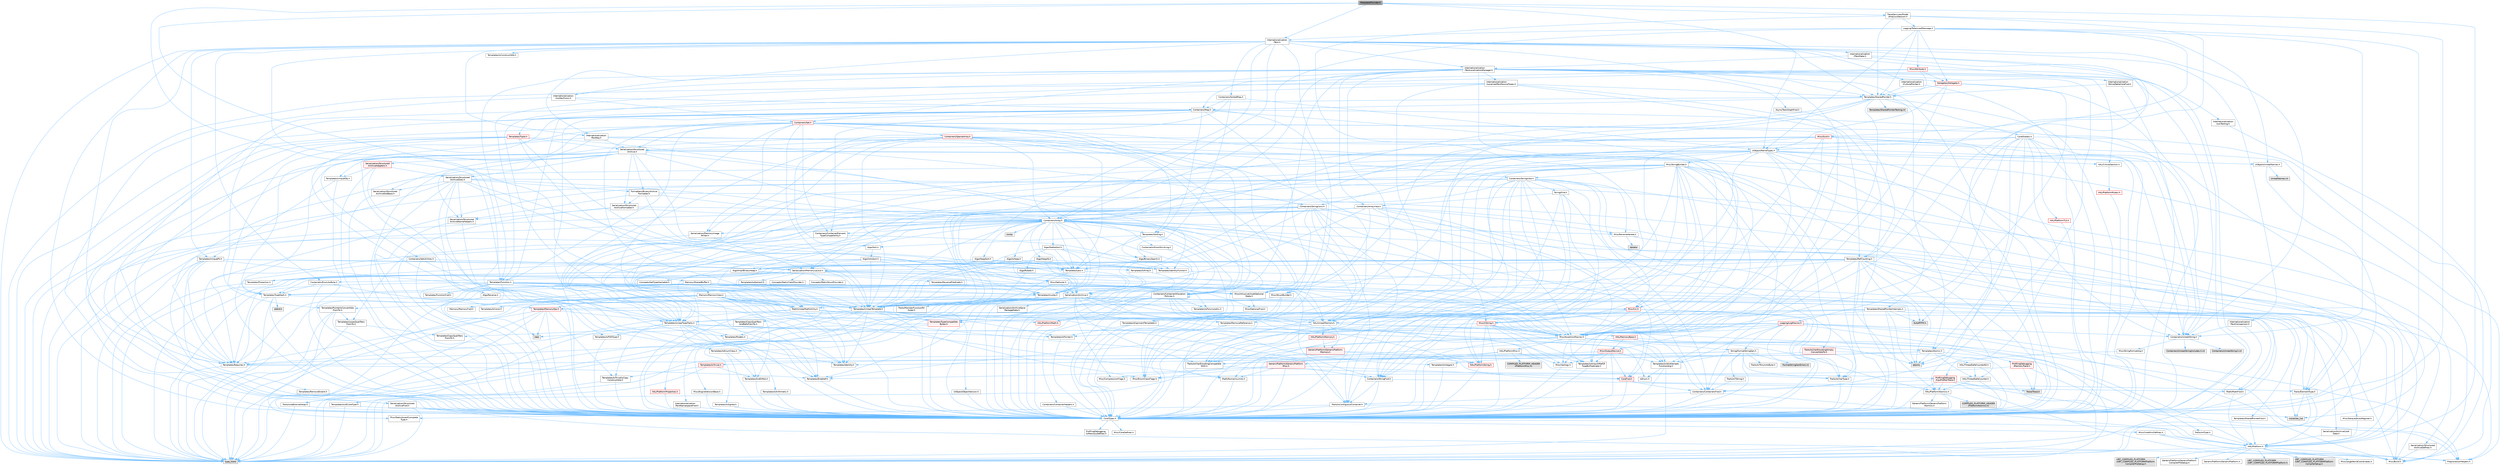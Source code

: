 digraph "MetadataProvider.h"
{
 // INTERACTIVE_SVG=YES
 // LATEX_PDF_SIZE
  bgcolor="transparent";
  edge [fontname=Helvetica,fontsize=10,labelfontname=Helvetica,labelfontsize=10];
  node [fontname=Helvetica,fontsize=10,shape=box,height=0.2,width=0.4];
  Node1 [id="Node000001",label="MetadataProvider.h",height=0.2,width=0.4,color="gray40", fillcolor="grey60", style="filled", fontcolor="black",tooltip=" "];
  Node1 -> Node2 [id="edge1_Node000001_Node000002",color="steelblue1",style="solid",tooltip=" "];
  Node2 [id="Node000002",label="HAL/Platform.h",height=0.2,width=0.4,color="grey40", fillcolor="white", style="filled",URL="$d9/dd0/Platform_8h.html",tooltip=" "];
  Node2 -> Node3 [id="edge2_Node000002_Node000003",color="steelblue1",style="solid",tooltip=" "];
  Node3 [id="Node000003",label="Misc/Build.h",height=0.2,width=0.4,color="grey40", fillcolor="white", style="filled",URL="$d3/dbb/Build_8h.html",tooltip=" "];
  Node2 -> Node4 [id="edge3_Node000002_Node000004",color="steelblue1",style="solid",tooltip=" "];
  Node4 [id="Node000004",label="Misc/LargeWorldCoordinates.h",height=0.2,width=0.4,color="grey40", fillcolor="white", style="filled",URL="$d2/dcb/LargeWorldCoordinates_8h.html",tooltip=" "];
  Node2 -> Node5 [id="edge4_Node000002_Node000005",color="steelblue1",style="solid",tooltip=" "];
  Node5 [id="Node000005",label="type_traits",height=0.2,width=0.4,color="grey60", fillcolor="#E0E0E0", style="filled",tooltip=" "];
  Node2 -> Node6 [id="edge5_Node000002_Node000006",color="steelblue1",style="solid",tooltip=" "];
  Node6 [id="Node000006",label="PreprocessorHelpers.h",height=0.2,width=0.4,color="grey40", fillcolor="white", style="filled",URL="$db/ddb/PreprocessorHelpers_8h.html",tooltip=" "];
  Node2 -> Node7 [id="edge6_Node000002_Node000007",color="steelblue1",style="solid",tooltip=" "];
  Node7 [id="Node000007",label="UBT_COMPILED_PLATFORM\l/UBT_COMPILED_PLATFORMPlatform\lCompilerPreSetup.h",height=0.2,width=0.4,color="grey60", fillcolor="#E0E0E0", style="filled",tooltip=" "];
  Node2 -> Node8 [id="edge7_Node000002_Node000008",color="steelblue1",style="solid",tooltip=" "];
  Node8 [id="Node000008",label="GenericPlatform/GenericPlatform\lCompilerPreSetup.h",height=0.2,width=0.4,color="grey40", fillcolor="white", style="filled",URL="$d9/dc8/GenericPlatformCompilerPreSetup_8h.html",tooltip=" "];
  Node2 -> Node9 [id="edge8_Node000002_Node000009",color="steelblue1",style="solid",tooltip=" "];
  Node9 [id="Node000009",label="GenericPlatform/GenericPlatform.h",height=0.2,width=0.4,color="grey40", fillcolor="white", style="filled",URL="$d6/d84/GenericPlatform_8h.html",tooltip=" "];
  Node2 -> Node10 [id="edge9_Node000002_Node000010",color="steelblue1",style="solid",tooltip=" "];
  Node10 [id="Node000010",label="UBT_COMPILED_PLATFORM\l/UBT_COMPILED_PLATFORMPlatform.h",height=0.2,width=0.4,color="grey60", fillcolor="#E0E0E0", style="filled",tooltip=" "];
  Node2 -> Node11 [id="edge10_Node000002_Node000011",color="steelblue1",style="solid",tooltip=" "];
  Node11 [id="Node000011",label="UBT_COMPILED_PLATFORM\l/UBT_COMPILED_PLATFORMPlatform\lCompilerSetup.h",height=0.2,width=0.4,color="grey60", fillcolor="#E0E0E0", style="filled",tooltip=" "];
  Node1 -> Node12 [id="edge11_Node000001_Node000012",color="steelblue1",style="solid",tooltip=" "];
  Node12 [id="Node000012",label="Internationalization\l/Text.h",height=0.2,width=0.4,color="grey40", fillcolor="white", style="filled",URL="$d6/d35/Text_8h.html",tooltip=" "];
  Node12 -> Node13 [id="edge12_Node000012_Node000013",color="steelblue1",style="solid",tooltip=" "];
  Node13 [id="Node000013",label="CoreTypes.h",height=0.2,width=0.4,color="grey40", fillcolor="white", style="filled",URL="$dc/dec/CoreTypes_8h.html",tooltip=" "];
  Node13 -> Node2 [id="edge13_Node000013_Node000002",color="steelblue1",style="solid",tooltip=" "];
  Node13 -> Node14 [id="edge14_Node000013_Node000014",color="steelblue1",style="solid",tooltip=" "];
  Node14 [id="Node000014",label="ProfilingDebugging\l/UMemoryDefines.h",height=0.2,width=0.4,color="grey40", fillcolor="white", style="filled",URL="$d2/da2/UMemoryDefines_8h.html",tooltip=" "];
  Node13 -> Node15 [id="edge15_Node000013_Node000015",color="steelblue1",style="solid",tooltip=" "];
  Node15 [id="Node000015",label="Misc/CoreMiscDefines.h",height=0.2,width=0.4,color="grey40", fillcolor="white", style="filled",URL="$da/d38/CoreMiscDefines_8h.html",tooltip=" "];
  Node15 -> Node2 [id="edge16_Node000015_Node000002",color="steelblue1",style="solid",tooltip=" "];
  Node15 -> Node6 [id="edge17_Node000015_Node000006",color="steelblue1",style="solid",tooltip=" "];
  Node13 -> Node16 [id="edge18_Node000013_Node000016",color="steelblue1",style="solid",tooltip=" "];
  Node16 [id="Node000016",label="Misc/CoreDefines.h",height=0.2,width=0.4,color="grey40", fillcolor="white", style="filled",URL="$d3/dd2/CoreDefines_8h.html",tooltip=" "];
  Node12 -> Node17 [id="edge19_Node000012_Node000017",color="steelblue1",style="solid",tooltip=" "];
  Node17 [id="Node000017",label="HAL/PlatformAtomics.h",height=0.2,width=0.4,color="grey40", fillcolor="white", style="filled",URL="$d3/d36/PlatformAtomics_8h.html",tooltip=" "];
  Node17 -> Node13 [id="edge20_Node000017_Node000013",color="steelblue1",style="solid",tooltip=" "];
  Node17 -> Node18 [id="edge21_Node000017_Node000018",color="steelblue1",style="solid",tooltip=" "];
  Node18 [id="Node000018",label="GenericPlatform/GenericPlatform\lAtomics.h",height=0.2,width=0.4,color="grey40", fillcolor="white", style="filled",URL="$da/d72/GenericPlatformAtomics_8h.html",tooltip=" "];
  Node18 -> Node13 [id="edge22_Node000018_Node000013",color="steelblue1",style="solid",tooltip=" "];
  Node17 -> Node19 [id="edge23_Node000017_Node000019",color="steelblue1",style="solid",tooltip=" "];
  Node19 [id="Node000019",label="COMPILED_PLATFORM_HEADER\l(PlatformAtomics.h)",height=0.2,width=0.4,color="grey60", fillcolor="#E0E0E0", style="filled",tooltip=" "];
  Node12 -> Node20 [id="edge24_Node000012_Node000020",color="steelblue1",style="solid",tooltip=" "];
  Node20 [id="Node000020",label="Misc/AssertionMacros.h",height=0.2,width=0.4,color="grey40", fillcolor="white", style="filled",URL="$d0/dfa/AssertionMacros_8h.html",tooltip=" "];
  Node20 -> Node13 [id="edge25_Node000020_Node000013",color="steelblue1",style="solid",tooltip=" "];
  Node20 -> Node2 [id="edge26_Node000020_Node000002",color="steelblue1",style="solid",tooltip=" "];
  Node20 -> Node21 [id="edge27_Node000020_Node000021",color="steelblue1",style="solid",tooltip=" "];
  Node21 [id="Node000021",label="HAL/PlatformMisc.h",height=0.2,width=0.4,color="grey40", fillcolor="white", style="filled",URL="$d0/df5/PlatformMisc_8h.html",tooltip=" "];
  Node21 -> Node13 [id="edge28_Node000021_Node000013",color="steelblue1",style="solid",tooltip=" "];
  Node21 -> Node22 [id="edge29_Node000021_Node000022",color="steelblue1",style="solid",tooltip=" "];
  Node22 [id="Node000022",label="GenericPlatform/GenericPlatform\lMisc.h",height=0.2,width=0.4,color="red", fillcolor="#FFF0F0", style="filled",URL="$db/d9a/GenericPlatformMisc_8h.html",tooltip=" "];
  Node22 -> Node23 [id="edge30_Node000022_Node000023",color="steelblue1",style="solid",tooltip=" "];
  Node23 [id="Node000023",label="Containers/StringFwd.h",height=0.2,width=0.4,color="grey40", fillcolor="white", style="filled",URL="$df/d37/StringFwd_8h.html",tooltip=" "];
  Node23 -> Node13 [id="edge31_Node000023_Node000013",color="steelblue1",style="solid",tooltip=" "];
  Node23 -> Node24 [id="edge32_Node000023_Node000024",color="steelblue1",style="solid",tooltip=" "];
  Node24 [id="Node000024",label="Traits/ElementType.h",height=0.2,width=0.4,color="grey40", fillcolor="white", style="filled",URL="$d5/d4f/ElementType_8h.html",tooltip=" "];
  Node24 -> Node2 [id="edge33_Node000024_Node000002",color="steelblue1",style="solid",tooltip=" "];
  Node24 -> Node25 [id="edge34_Node000024_Node000025",color="steelblue1",style="solid",tooltip=" "];
  Node25 [id="Node000025",label="initializer_list",height=0.2,width=0.4,color="grey60", fillcolor="#E0E0E0", style="filled",tooltip=" "];
  Node24 -> Node5 [id="edge35_Node000024_Node000005",color="steelblue1",style="solid",tooltip=" "];
  Node23 -> Node26 [id="edge36_Node000023_Node000026",color="steelblue1",style="solid",tooltip=" "];
  Node26 [id="Node000026",label="Traits/IsContiguousContainer.h",height=0.2,width=0.4,color="grey40", fillcolor="white", style="filled",URL="$d5/d3c/IsContiguousContainer_8h.html",tooltip=" "];
  Node26 -> Node13 [id="edge37_Node000026_Node000013",color="steelblue1",style="solid",tooltip=" "];
  Node26 -> Node27 [id="edge38_Node000026_Node000027",color="steelblue1",style="solid",tooltip=" "];
  Node27 [id="Node000027",label="Misc/StaticAssertComplete\lType.h",height=0.2,width=0.4,color="grey40", fillcolor="white", style="filled",URL="$d5/d4e/StaticAssertCompleteType_8h.html",tooltip=" "];
  Node26 -> Node25 [id="edge39_Node000026_Node000025",color="steelblue1",style="solid",tooltip=" "];
  Node22 -> Node28 [id="edge40_Node000022_Node000028",color="steelblue1",style="solid",tooltip=" "];
  Node28 [id="Node000028",label="CoreFwd.h",height=0.2,width=0.4,color="red", fillcolor="#FFF0F0", style="filled",URL="$d1/d1e/CoreFwd_8h.html",tooltip=" "];
  Node28 -> Node13 [id="edge41_Node000028_Node000013",color="steelblue1",style="solid",tooltip=" "];
  Node28 -> Node29 [id="edge42_Node000028_Node000029",color="steelblue1",style="solid",tooltip=" "];
  Node29 [id="Node000029",label="Containers/ContainersFwd.h",height=0.2,width=0.4,color="grey40", fillcolor="white", style="filled",URL="$d4/d0a/ContainersFwd_8h.html",tooltip=" "];
  Node29 -> Node2 [id="edge43_Node000029_Node000002",color="steelblue1",style="solid",tooltip=" "];
  Node29 -> Node13 [id="edge44_Node000029_Node000013",color="steelblue1",style="solid",tooltip=" "];
  Node29 -> Node26 [id="edge45_Node000029_Node000026",color="steelblue1",style="solid",tooltip=" "];
  Node28 -> Node30 [id="edge46_Node000028_Node000030",color="steelblue1",style="solid",tooltip=" "];
  Node30 [id="Node000030",label="Math/MathFwd.h",height=0.2,width=0.4,color="grey40", fillcolor="white", style="filled",URL="$d2/d10/MathFwd_8h.html",tooltip=" "];
  Node30 -> Node2 [id="edge47_Node000030_Node000002",color="steelblue1",style="solid",tooltip=" "];
  Node22 -> Node13 [id="edge48_Node000022_Node000013",color="steelblue1",style="solid",tooltip=" "];
  Node22 -> Node43 [id="edge49_Node000022_Node000043",color="steelblue1",style="solid",tooltip=" "];
  Node43 [id="Node000043",label="Math/NumericLimits.h",height=0.2,width=0.4,color="grey40", fillcolor="white", style="filled",URL="$df/d1b/NumericLimits_8h.html",tooltip=" "];
  Node43 -> Node13 [id="edge50_Node000043_Node000013",color="steelblue1",style="solid",tooltip=" "];
  Node22 -> Node44 [id="edge51_Node000022_Node000044",color="steelblue1",style="solid",tooltip=" "];
  Node44 [id="Node000044",label="Misc/CompressionFlags.h",height=0.2,width=0.4,color="grey40", fillcolor="white", style="filled",URL="$d9/d76/CompressionFlags_8h.html",tooltip=" "];
  Node22 -> Node45 [id="edge52_Node000022_Node000045",color="steelblue1",style="solid",tooltip=" "];
  Node45 [id="Node000045",label="Misc/EnumClassFlags.h",height=0.2,width=0.4,color="grey40", fillcolor="white", style="filled",URL="$d8/de7/EnumClassFlags_8h.html",tooltip=" "];
  Node21 -> Node48 [id="edge53_Node000021_Node000048",color="steelblue1",style="solid",tooltip=" "];
  Node48 [id="Node000048",label="COMPILED_PLATFORM_HEADER\l(PlatformMisc.h)",height=0.2,width=0.4,color="grey60", fillcolor="#E0E0E0", style="filled",tooltip=" "];
  Node21 -> Node49 [id="edge54_Node000021_Node000049",color="steelblue1",style="solid",tooltip=" "];
  Node49 [id="Node000049",label="ProfilingDebugging\l/CpuProfilerTrace.h",height=0.2,width=0.4,color="red", fillcolor="#FFF0F0", style="filled",URL="$da/dcb/CpuProfilerTrace_8h.html",tooltip=" "];
  Node49 -> Node13 [id="edge55_Node000049_Node000013",color="steelblue1",style="solid",tooltip=" "];
  Node49 -> Node29 [id="edge56_Node000049_Node000029",color="steelblue1",style="solid",tooltip=" "];
  Node49 -> Node17 [id="edge57_Node000049_Node000017",color="steelblue1",style="solid",tooltip=" "];
  Node49 -> Node6 [id="edge58_Node000049_Node000006",color="steelblue1",style="solid",tooltip=" "];
  Node49 -> Node3 [id="edge59_Node000049_Node000003",color="steelblue1",style="solid",tooltip=" "];
  Node49 -> Node53 [id="edge60_Node000049_Node000053",color="steelblue1",style="solid",tooltip=" "];
  Node53 [id="Node000053",label="Trace/Trace.h",height=0.2,width=0.4,color="grey60", fillcolor="#E0E0E0", style="filled",tooltip=" "];
  Node20 -> Node6 [id="edge61_Node000020_Node000006",color="steelblue1",style="solid",tooltip=" "];
  Node20 -> Node54 [id="edge62_Node000020_Node000054",color="steelblue1",style="solid",tooltip=" "];
  Node54 [id="Node000054",label="Templates/EnableIf.h",height=0.2,width=0.4,color="grey40", fillcolor="white", style="filled",URL="$d7/d60/EnableIf_8h.html",tooltip=" "];
  Node54 -> Node13 [id="edge63_Node000054_Node000013",color="steelblue1",style="solid",tooltip=" "];
  Node20 -> Node55 [id="edge64_Node000020_Node000055",color="steelblue1",style="solid",tooltip=" "];
  Node55 [id="Node000055",label="Templates/IsArrayOrRefOf\lTypeByPredicate.h",height=0.2,width=0.4,color="grey40", fillcolor="white", style="filled",URL="$d6/da1/IsArrayOrRefOfTypeByPredicate_8h.html",tooltip=" "];
  Node55 -> Node13 [id="edge65_Node000055_Node000013",color="steelblue1",style="solid",tooltip=" "];
  Node20 -> Node56 [id="edge66_Node000020_Node000056",color="steelblue1",style="solid",tooltip=" "];
  Node56 [id="Node000056",label="Templates/IsValidVariadic\lFunctionArg.h",height=0.2,width=0.4,color="grey40", fillcolor="white", style="filled",URL="$d0/dc8/IsValidVariadicFunctionArg_8h.html",tooltip=" "];
  Node56 -> Node13 [id="edge67_Node000056_Node000013",color="steelblue1",style="solid",tooltip=" "];
  Node56 -> Node57 [id="edge68_Node000056_Node000057",color="steelblue1",style="solid",tooltip=" "];
  Node57 [id="Node000057",label="IsEnum.h",height=0.2,width=0.4,color="grey40", fillcolor="white", style="filled",URL="$d4/de5/IsEnum_8h.html",tooltip=" "];
  Node56 -> Node5 [id="edge69_Node000056_Node000005",color="steelblue1",style="solid",tooltip=" "];
  Node20 -> Node58 [id="edge70_Node000020_Node000058",color="steelblue1",style="solid",tooltip=" "];
  Node58 [id="Node000058",label="Traits/IsCharEncodingCompatible\lWith.h",height=0.2,width=0.4,color="grey40", fillcolor="white", style="filled",URL="$df/dd1/IsCharEncodingCompatibleWith_8h.html",tooltip=" "];
  Node58 -> Node5 [id="edge71_Node000058_Node000005",color="steelblue1",style="solid",tooltip=" "];
  Node58 -> Node59 [id="edge72_Node000058_Node000059",color="steelblue1",style="solid",tooltip=" "];
  Node59 [id="Node000059",label="Traits/IsCharType.h",height=0.2,width=0.4,color="grey40", fillcolor="white", style="filled",URL="$db/d51/IsCharType_8h.html",tooltip=" "];
  Node59 -> Node13 [id="edge73_Node000059_Node000013",color="steelblue1",style="solid",tooltip=" "];
  Node20 -> Node60 [id="edge74_Node000020_Node000060",color="steelblue1",style="solid",tooltip=" "];
  Node60 [id="Node000060",label="Misc/VarArgs.h",height=0.2,width=0.4,color="grey40", fillcolor="white", style="filled",URL="$d5/d6f/VarArgs_8h.html",tooltip=" "];
  Node60 -> Node13 [id="edge75_Node000060_Node000013",color="steelblue1",style="solid",tooltip=" "];
  Node20 -> Node61 [id="edge76_Node000020_Node000061",color="steelblue1",style="solid",tooltip=" "];
  Node61 [id="Node000061",label="String/FormatStringSan.h",height=0.2,width=0.4,color="grey40", fillcolor="white", style="filled",URL="$d3/d8b/FormatStringSan_8h.html",tooltip=" "];
  Node61 -> Node5 [id="edge77_Node000061_Node000005",color="steelblue1",style="solid",tooltip=" "];
  Node61 -> Node13 [id="edge78_Node000061_Node000013",color="steelblue1",style="solid",tooltip=" "];
  Node61 -> Node62 [id="edge79_Node000061_Node000062",color="steelblue1",style="solid",tooltip=" "];
  Node62 [id="Node000062",label="Templates/Requires.h",height=0.2,width=0.4,color="grey40", fillcolor="white", style="filled",URL="$dc/d96/Requires_8h.html",tooltip=" "];
  Node62 -> Node54 [id="edge80_Node000062_Node000054",color="steelblue1",style="solid",tooltip=" "];
  Node62 -> Node5 [id="edge81_Node000062_Node000005",color="steelblue1",style="solid",tooltip=" "];
  Node61 -> Node63 [id="edge82_Node000061_Node000063",color="steelblue1",style="solid",tooltip=" "];
  Node63 [id="Node000063",label="Templates/Identity.h",height=0.2,width=0.4,color="grey40", fillcolor="white", style="filled",URL="$d0/dd5/Identity_8h.html",tooltip=" "];
  Node61 -> Node56 [id="edge83_Node000061_Node000056",color="steelblue1",style="solid",tooltip=" "];
  Node61 -> Node59 [id="edge84_Node000061_Node000059",color="steelblue1",style="solid",tooltip=" "];
  Node61 -> Node64 [id="edge85_Node000061_Node000064",color="steelblue1",style="solid",tooltip=" "];
  Node64 [id="Node000064",label="Traits/IsTEnumAsByte.h",height=0.2,width=0.4,color="grey40", fillcolor="white", style="filled",URL="$d1/de6/IsTEnumAsByte_8h.html",tooltip=" "];
  Node61 -> Node65 [id="edge86_Node000061_Node000065",color="steelblue1",style="solid",tooltip=" "];
  Node65 [id="Node000065",label="Traits/IsTString.h",height=0.2,width=0.4,color="grey40", fillcolor="white", style="filled",URL="$d0/df8/IsTString_8h.html",tooltip=" "];
  Node65 -> Node29 [id="edge87_Node000065_Node000029",color="steelblue1",style="solid",tooltip=" "];
  Node61 -> Node29 [id="edge88_Node000061_Node000029",color="steelblue1",style="solid",tooltip=" "];
  Node61 -> Node66 [id="edge89_Node000061_Node000066",color="steelblue1",style="solid",tooltip=" "];
  Node66 [id="Node000066",label="FormatStringSanErrors.inl",height=0.2,width=0.4,color="grey60", fillcolor="#E0E0E0", style="filled",tooltip=" "];
  Node20 -> Node67 [id="edge90_Node000020_Node000067",color="steelblue1",style="solid",tooltip=" "];
  Node67 [id="Node000067",label="atomic",height=0.2,width=0.4,color="grey60", fillcolor="#E0E0E0", style="filled",tooltip=" "];
  Node12 -> Node45 [id="edge91_Node000012_Node000045",color="steelblue1",style="solid",tooltip=" "];
  Node12 -> Node68 [id="edge92_Node000012_Node000068",color="steelblue1",style="solid",tooltip=" "];
  Node68 [id="Node000068",label="Templates/UnrealTypeTraits.h",height=0.2,width=0.4,color="grey40", fillcolor="white", style="filled",URL="$d2/d2d/UnrealTypeTraits_8h.html",tooltip=" "];
  Node68 -> Node13 [id="edge93_Node000068_Node000013",color="steelblue1",style="solid",tooltip=" "];
  Node68 -> Node69 [id="edge94_Node000068_Node000069",color="steelblue1",style="solid",tooltip=" "];
  Node69 [id="Node000069",label="Templates/IsPointer.h",height=0.2,width=0.4,color="grey40", fillcolor="white", style="filled",URL="$d7/d05/IsPointer_8h.html",tooltip=" "];
  Node69 -> Node13 [id="edge95_Node000069_Node000013",color="steelblue1",style="solid",tooltip=" "];
  Node68 -> Node20 [id="edge96_Node000068_Node000020",color="steelblue1",style="solid",tooltip=" "];
  Node68 -> Node70 [id="edge97_Node000068_Node000070",color="steelblue1",style="solid",tooltip=" "];
  Node70 [id="Node000070",label="Templates/AndOrNot.h",height=0.2,width=0.4,color="grey40", fillcolor="white", style="filled",URL="$db/d0a/AndOrNot_8h.html",tooltip=" "];
  Node70 -> Node13 [id="edge98_Node000070_Node000013",color="steelblue1",style="solid",tooltip=" "];
  Node68 -> Node54 [id="edge99_Node000068_Node000054",color="steelblue1",style="solid",tooltip=" "];
  Node68 -> Node71 [id="edge100_Node000068_Node000071",color="steelblue1",style="solid",tooltip=" "];
  Node71 [id="Node000071",label="Templates/IsArithmetic.h",height=0.2,width=0.4,color="grey40", fillcolor="white", style="filled",URL="$d2/d5d/IsArithmetic_8h.html",tooltip=" "];
  Node71 -> Node13 [id="edge101_Node000071_Node000013",color="steelblue1",style="solid",tooltip=" "];
  Node68 -> Node57 [id="edge102_Node000068_Node000057",color="steelblue1",style="solid",tooltip=" "];
  Node68 -> Node72 [id="edge103_Node000068_Node000072",color="steelblue1",style="solid",tooltip=" "];
  Node72 [id="Node000072",label="Templates/Models.h",height=0.2,width=0.4,color="grey40", fillcolor="white", style="filled",URL="$d3/d0c/Models_8h.html",tooltip=" "];
  Node72 -> Node63 [id="edge104_Node000072_Node000063",color="steelblue1",style="solid",tooltip=" "];
  Node68 -> Node73 [id="edge105_Node000068_Node000073",color="steelblue1",style="solid",tooltip=" "];
  Node73 [id="Node000073",label="Templates/IsPODType.h",height=0.2,width=0.4,color="grey40", fillcolor="white", style="filled",URL="$d7/db1/IsPODType_8h.html",tooltip=" "];
  Node73 -> Node13 [id="edge106_Node000073_Node000013",color="steelblue1",style="solid",tooltip=" "];
  Node68 -> Node74 [id="edge107_Node000068_Node000074",color="steelblue1",style="solid",tooltip=" "];
  Node74 [id="Node000074",label="Templates/IsUECoreType.h",height=0.2,width=0.4,color="grey40", fillcolor="white", style="filled",URL="$d1/db8/IsUECoreType_8h.html",tooltip=" "];
  Node74 -> Node13 [id="edge108_Node000074_Node000013",color="steelblue1",style="solid",tooltip=" "];
  Node74 -> Node5 [id="edge109_Node000074_Node000005",color="steelblue1",style="solid",tooltip=" "];
  Node68 -> Node75 [id="edge110_Node000068_Node000075",color="steelblue1",style="solid",tooltip=" "];
  Node75 [id="Node000075",label="Templates/IsTriviallyCopy\lConstructible.h",height=0.2,width=0.4,color="grey40", fillcolor="white", style="filled",URL="$d3/d78/IsTriviallyCopyConstructible_8h.html",tooltip=" "];
  Node75 -> Node13 [id="edge111_Node000075_Node000013",color="steelblue1",style="solid",tooltip=" "];
  Node75 -> Node5 [id="edge112_Node000075_Node000005",color="steelblue1",style="solid",tooltip=" "];
  Node12 -> Node76 [id="edge113_Node000012_Node000076",color="steelblue1",style="solid",tooltip=" "];
  Node76 [id="Node000076",label="Containers/Array.h",height=0.2,width=0.4,color="grey40", fillcolor="white", style="filled",URL="$df/dd0/Array_8h.html",tooltip=" "];
  Node76 -> Node13 [id="edge114_Node000076_Node000013",color="steelblue1",style="solid",tooltip=" "];
  Node76 -> Node20 [id="edge115_Node000076_Node000020",color="steelblue1",style="solid",tooltip=" "];
  Node76 -> Node77 [id="edge116_Node000076_Node000077",color="steelblue1",style="solid",tooltip=" "];
  Node77 [id="Node000077",label="Misc/IntrusiveUnsetOptional\lState.h",height=0.2,width=0.4,color="grey40", fillcolor="white", style="filled",URL="$d2/d0a/IntrusiveUnsetOptionalState_8h.html",tooltip=" "];
  Node77 -> Node78 [id="edge117_Node000077_Node000078",color="steelblue1",style="solid",tooltip=" "];
  Node78 [id="Node000078",label="Misc/OptionalFwd.h",height=0.2,width=0.4,color="grey40", fillcolor="white", style="filled",URL="$dc/d50/OptionalFwd_8h.html",tooltip=" "];
  Node76 -> Node79 [id="edge118_Node000076_Node000079",color="steelblue1",style="solid",tooltip=" "];
  Node79 [id="Node000079",label="Misc/ReverseIterate.h",height=0.2,width=0.4,color="grey40", fillcolor="white", style="filled",URL="$db/de3/ReverseIterate_8h.html",tooltip=" "];
  Node79 -> Node2 [id="edge119_Node000079_Node000002",color="steelblue1",style="solid",tooltip=" "];
  Node79 -> Node80 [id="edge120_Node000079_Node000080",color="steelblue1",style="solid",tooltip=" "];
  Node80 [id="Node000080",label="iterator",height=0.2,width=0.4,color="grey60", fillcolor="#E0E0E0", style="filled",tooltip=" "];
  Node76 -> Node81 [id="edge121_Node000076_Node000081",color="steelblue1",style="solid",tooltip=" "];
  Node81 [id="Node000081",label="HAL/UnrealMemory.h",height=0.2,width=0.4,color="grey40", fillcolor="white", style="filled",URL="$d9/d96/UnrealMemory_8h.html",tooltip=" "];
  Node81 -> Node13 [id="edge122_Node000081_Node000013",color="steelblue1",style="solid",tooltip=" "];
  Node81 -> Node82 [id="edge123_Node000081_Node000082",color="steelblue1",style="solid",tooltip=" "];
  Node82 [id="Node000082",label="GenericPlatform/GenericPlatform\lMemory.h",height=0.2,width=0.4,color="red", fillcolor="#FFF0F0", style="filled",URL="$dd/d22/GenericPlatformMemory_8h.html",tooltip=" "];
  Node82 -> Node28 [id="edge124_Node000082_Node000028",color="steelblue1",style="solid",tooltip=" "];
  Node82 -> Node13 [id="edge125_Node000082_Node000013",color="steelblue1",style="solid",tooltip=" "];
  Node82 -> Node83 [id="edge126_Node000082_Node000083",color="steelblue1",style="solid",tooltip=" "];
  Node83 [id="Node000083",label="HAL/PlatformString.h",height=0.2,width=0.4,color="red", fillcolor="#FFF0F0", style="filled",URL="$db/db5/PlatformString_8h.html",tooltip=" "];
  Node83 -> Node13 [id="edge127_Node000083_Node000013",color="steelblue1",style="solid",tooltip=" "];
  Node81 -> Node85 [id="edge128_Node000081_Node000085",color="steelblue1",style="solid",tooltip=" "];
  Node85 [id="Node000085",label="HAL/MemoryBase.h",height=0.2,width=0.4,color="red", fillcolor="#FFF0F0", style="filled",URL="$d6/d9f/MemoryBase_8h.html",tooltip=" "];
  Node85 -> Node13 [id="edge129_Node000085_Node000013",color="steelblue1",style="solid",tooltip=" "];
  Node85 -> Node17 [id="edge130_Node000085_Node000017",color="steelblue1",style="solid",tooltip=" "];
  Node85 -> Node87 [id="edge131_Node000085_Node000087",color="steelblue1",style="solid",tooltip=" "];
  Node87 [id="Node000087",label="Misc/OutputDevice.h",height=0.2,width=0.4,color="red", fillcolor="#FFF0F0", style="filled",URL="$d7/d32/OutputDevice_8h.html",tooltip=" "];
  Node87 -> Node28 [id="edge132_Node000087_Node000028",color="steelblue1",style="solid",tooltip=" "];
  Node87 -> Node13 [id="edge133_Node000087_Node000013",color="steelblue1",style="solid",tooltip=" "];
  Node87 -> Node60 [id="edge134_Node000087_Node000060",color="steelblue1",style="solid",tooltip=" "];
  Node87 -> Node55 [id="edge135_Node000087_Node000055",color="steelblue1",style="solid",tooltip=" "];
  Node87 -> Node56 [id="edge136_Node000087_Node000056",color="steelblue1",style="solid",tooltip=" "];
  Node87 -> Node58 [id="edge137_Node000087_Node000058",color="steelblue1",style="solid",tooltip=" "];
  Node85 -> Node89 [id="edge138_Node000085_Node000089",color="steelblue1",style="solid",tooltip=" "];
  Node89 [id="Node000089",label="Templates/Atomic.h",height=0.2,width=0.4,color="grey40", fillcolor="white", style="filled",URL="$d3/d91/Atomic_8h.html",tooltip=" "];
  Node89 -> Node90 [id="edge139_Node000089_Node000090",color="steelblue1",style="solid",tooltip=" "];
  Node90 [id="Node000090",label="HAL/ThreadSafeCounter.h",height=0.2,width=0.4,color="grey40", fillcolor="white", style="filled",URL="$dc/dc9/ThreadSafeCounter_8h.html",tooltip=" "];
  Node90 -> Node13 [id="edge140_Node000090_Node000013",color="steelblue1",style="solid",tooltip=" "];
  Node90 -> Node17 [id="edge141_Node000090_Node000017",color="steelblue1",style="solid",tooltip=" "];
  Node89 -> Node91 [id="edge142_Node000089_Node000091",color="steelblue1",style="solid",tooltip=" "];
  Node91 [id="Node000091",label="HAL/ThreadSafeCounter64.h",height=0.2,width=0.4,color="grey40", fillcolor="white", style="filled",URL="$d0/d12/ThreadSafeCounter64_8h.html",tooltip=" "];
  Node91 -> Node13 [id="edge143_Node000091_Node000013",color="steelblue1",style="solid",tooltip=" "];
  Node91 -> Node90 [id="edge144_Node000091_Node000090",color="steelblue1",style="solid",tooltip=" "];
  Node89 -> Node92 [id="edge145_Node000089_Node000092",color="steelblue1",style="solid",tooltip=" "];
  Node92 [id="Node000092",label="Templates/IsIntegral.h",height=0.2,width=0.4,color="grey40", fillcolor="white", style="filled",URL="$da/d64/IsIntegral_8h.html",tooltip=" "];
  Node92 -> Node13 [id="edge146_Node000092_Node000013",color="steelblue1",style="solid",tooltip=" "];
  Node89 -> Node93 [id="edge147_Node000089_Node000093",color="steelblue1",style="solid",tooltip=" "];
  Node93 [id="Node000093",label="Templates/IsTrivial.h",height=0.2,width=0.4,color="red", fillcolor="#FFF0F0", style="filled",URL="$da/d4c/IsTrivial_8h.html",tooltip=" "];
  Node93 -> Node70 [id="edge148_Node000093_Node000070",color="steelblue1",style="solid",tooltip=" "];
  Node93 -> Node75 [id="edge149_Node000093_Node000075",color="steelblue1",style="solid",tooltip=" "];
  Node93 -> Node5 [id="edge150_Node000093_Node000005",color="steelblue1",style="solid",tooltip=" "];
  Node89 -> Node95 [id="edge151_Node000089_Node000095",color="steelblue1",style="solid",tooltip=" "];
  Node95 [id="Node000095",label="Traits/IntType.h",height=0.2,width=0.4,color="grey40", fillcolor="white", style="filled",URL="$d7/deb/IntType_8h.html",tooltip=" "];
  Node95 -> Node2 [id="edge152_Node000095_Node000002",color="steelblue1",style="solid",tooltip=" "];
  Node89 -> Node67 [id="edge153_Node000089_Node000067",color="steelblue1",style="solid",tooltip=" "];
  Node81 -> Node96 [id="edge154_Node000081_Node000096",color="steelblue1",style="solid",tooltip=" "];
  Node96 [id="Node000096",label="HAL/PlatformMemory.h",height=0.2,width=0.4,color="red", fillcolor="#FFF0F0", style="filled",URL="$de/d68/PlatformMemory_8h.html",tooltip=" "];
  Node96 -> Node13 [id="edge155_Node000096_Node000013",color="steelblue1",style="solid",tooltip=" "];
  Node96 -> Node82 [id="edge156_Node000096_Node000082",color="steelblue1",style="solid",tooltip=" "];
  Node81 -> Node98 [id="edge157_Node000081_Node000098",color="steelblue1",style="solid",tooltip=" "];
  Node98 [id="Node000098",label="ProfilingDebugging\l/MemoryTrace.h",height=0.2,width=0.4,color="red", fillcolor="#FFF0F0", style="filled",URL="$da/dd7/MemoryTrace_8h.html",tooltip=" "];
  Node98 -> Node2 [id="edge158_Node000098_Node000002",color="steelblue1",style="solid",tooltip=" "];
  Node98 -> Node45 [id="edge159_Node000098_Node000045",color="steelblue1",style="solid",tooltip=" "];
  Node98 -> Node53 [id="edge160_Node000098_Node000053",color="steelblue1",style="solid",tooltip=" "];
  Node81 -> Node69 [id="edge161_Node000081_Node000069",color="steelblue1",style="solid",tooltip=" "];
  Node76 -> Node68 [id="edge162_Node000076_Node000068",color="steelblue1",style="solid",tooltip=" "];
  Node76 -> Node99 [id="edge163_Node000076_Node000099",color="steelblue1",style="solid",tooltip=" "];
  Node99 [id="Node000099",label="Templates/UnrealTemplate.h",height=0.2,width=0.4,color="grey40", fillcolor="white", style="filled",URL="$d4/d24/UnrealTemplate_8h.html",tooltip=" "];
  Node99 -> Node13 [id="edge164_Node000099_Node000013",color="steelblue1",style="solid",tooltip=" "];
  Node99 -> Node69 [id="edge165_Node000099_Node000069",color="steelblue1",style="solid",tooltip=" "];
  Node99 -> Node81 [id="edge166_Node000099_Node000081",color="steelblue1",style="solid",tooltip=" "];
  Node99 -> Node100 [id="edge167_Node000099_Node000100",color="steelblue1",style="solid",tooltip=" "];
  Node100 [id="Node000100",label="Templates/CopyQualifiers\lAndRefsFromTo.h",height=0.2,width=0.4,color="grey40", fillcolor="white", style="filled",URL="$d3/db3/CopyQualifiersAndRefsFromTo_8h.html",tooltip=" "];
  Node100 -> Node101 [id="edge168_Node000100_Node000101",color="steelblue1",style="solid",tooltip=" "];
  Node101 [id="Node000101",label="Templates/CopyQualifiers\lFromTo.h",height=0.2,width=0.4,color="grey40", fillcolor="white", style="filled",URL="$d5/db4/CopyQualifiersFromTo_8h.html",tooltip=" "];
  Node99 -> Node68 [id="edge169_Node000099_Node000068",color="steelblue1",style="solid",tooltip=" "];
  Node99 -> Node102 [id="edge170_Node000099_Node000102",color="steelblue1",style="solid",tooltip=" "];
  Node102 [id="Node000102",label="Templates/RemoveReference.h",height=0.2,width=0.4,color="grey40", fillcolor="white", style="filled",URL="$da/dbe/RemoveReference_8h.html",tooltip=" "];
  Node102 -> Node13 [id="edge171_Node000102_Node000013",color="steelblue1",style="solid",tooltip=" "];
  Node99 -> Node62 [id="edge172_Node000099_Node000062",color="steelblue1",style="solid",tooltip=" "];
  Node99 -> Node103 [id="edge173_Node000099_Node000103",color="steelblue1",style="solid",tooltip=" "];
  Node103 [id="Node000103",label="Templates/TypeCompatible\lBytes.h",height=0.2,width=0.4,color="red", fillcolor="#FFF0F0", style="filled",URL="$df/d0a/TypeCompatibleBytes_8h.html",tooltip=" "];
  Node103 -> Node13 [id="edge174_Node000103_Node000013",color="steelblue1",style="solid",tooltip=" "];
  Node103 -> Node34 [id="edge175_Node000103_Node000034",color="steelblue1",style="solid",tooltip=" "];
  Node34 [id="Node000034",label="new",height=0.2,width=0.4,color="grey60", fillcolor="#E0E0E0", style="filled",tooltip=" "];
  Node103 -> Node5 [id="edge176_Node000103_Node000005",color="steelblue1",style="solid",tooltip=" "];
  Node99 -> Node63 [id="edge177_Node000099_Node000063",color="steelblue1",style="solid",tooltip=" "];
  Node99 -> Node26 [id="edge178_Node000099_Node000026",color="steelblue1",style="solid",tooltip=" "];
  Node99 -> Node104 [id="edge179_Node000099_Node000104",color="steelblue1",style="solid",tooltip=" "];
  Node104 [id="Node000104",label="Traits/UseBitwiseSwap.h",height=0.2,width=0.4,color="grey40", fillcolor="white", style="filled",URL="$db/df3/UseBitwiseSwap_8h.html",tooltip=" "];
  Node104 -> Node13 [id="edge180_Node000104_Node000013",color="steelblue1",style="solid",tooltip=" "];
  Node104 -> Node5 [id="edge181_Node000104_Node000005",color="steelblue1",style="solid",tooltip=" "];
  Node99 -> Node5 [id="edge182_Node000099_Node000005",color="steelblue1",style="solid",tooltip=" "];
  Node76 -> Node105 [id="edge183_Node000076_Node000105",color="steelblue1",style="solid",tooltip=" "];
  Node105 [id="Node000105",label="Containers/AllowShrinking.h",height=0.2,width=0.4,color="grey40", fillcolor="white", style="filled",URL="$d7/d1a/AllowShrinking_8h.html",tooltip=" "];
  Node105 -> Node13 [id="edge184_Node000105_Node000013",color="steelblue1",style="solid",tooltip=" "];
  Node76 -> Node106 [id="edge185_Node000076_Node000106",color="steelblue1",style="solid",tooltip=" "];
  Node106 [id="Node000106",label="Containers/ContainerAllocation\lPolicies.h",height=0.2,width=0.4,color="grey40", fillcolor="white", style="filled",URL="$d7/dff/ContainerAllocationPolicies_8h.html",tooltip=" "];
  Node106 -> Node13 [id="edge186_Node000106_Node000013",color="steelblue1",style="solid",tooltip=" "];
  Node106 -> Node107 [id="edge187_Node000106_Node000107",color="steelblue1",style="solid",tooltip=" "];
  Node107 [id="Node000107",label="Containers/ContainerHelpers.h",height=0.2,width=0.4,color="grey40", fillcolor="white", style="filled",URL="$d7/d33/ContainerHelpers_8h.html",tooltip=" "];
  Node107 -> Node13 [id="edge188_Node000107_Node000013",color="steelblue1",style="solid",tooltip=" "];
  Node106 -> Node106 [id="edge189_Node000106_Node000106",color="steelblue1",style="solid",tooltip=" "];
  Node106 -> Node108 [id="edge190_Node000106_Node000108",color="steelblue1",style="solid",tooltip=" "];
  Node108 [id="Node000108",label="HAL/PlatformMath.h",height=0.2,width=0.4,color="red", fillcolor="#FFF0F0", style="filled",URL="$dc/d53/PlatformMath_8h.html",tooltip=" "];
  Node108 -> Node13 [id="edge191_Node000108_Node000013",color="steelblue1",style="solid",tooltip=" "];
  Node106 -> Node81 [id="edge192_Node000106_Node000081",color="steelblue1",style="solid",tooltip=" "];
  Node106 -> Node43 [id="edge193_Node000106_Node000043",color="steelblue1",style="solid",tooltip=" "];
  Node106 -> Node20 [id="edge194_Node000106_Node000020",color="steelblue1",style="solid",tooltip=" "];
  Node106 -> Node116 [id="edge195_Node000106_Node000116",color="steelblue1",style="solid",tooltip=" "];
  Node116 [id="Node000116",label="Templates/IsPolymorphic.h",height=0.2,width=0.4,color="grey40", fillcolor="white", style="filled",URL="$dc/d20/IsPolymorphic_8h.html",tooltip=" "];
  Node106 -> Node117 [id="edge196_Node000106_Node000117",color="steelblue1",style="solid",tooltip=" "];
  Node117 [id="Node000117",label="Templates/MemoryOps.h",height=0.2,width=0.4,color="red", fillcolor="#FFF0F0", style="filled",URL="$db/dea/MemoryOps_8h.html",tooltip=" "];
  Node117 -> Node13 [id="edge197_Node000117_Node000013",color="steelblue1",style="solid",tooltip=" "];
  Node117 -> Node81 [id="edge198_Node000117_Node000081",color="steelblue1",style="solid",tooltip=" "];
  Node117 -> Node75 [id="edge199_Node000117_Node000075",color="steelblue1",style="solid",tooltip=" "];
  Node117 -> Node62 [id="edge200_Node000117_Node000062",color="steelblue1",style="solid",tooltip=" "];
  Node117 -> Node68 [id="edge201_Node000117_Node000068",color="steelblue1",style="solid",tooltip=" "];
  Node117 -> Node104 [id="edge202_Node000117_Node000104",color="steelblue1",style="solid",tooltip=" "];
  Node117 -> Node34 [id="edge203_Node000117_Node000034",color="steelblue1",style="solid",tooltip=" "];
  Node117 -> Node5 [id="edge204_Node000117_Node000005",color="steelblue1",style="solid",tooltip=" "];
  Node106 -> Node103 [id="edge205_Node000106_Node000103",color="steelblue1",style="solid",tooltip=" "];
  Node106 -> Node5 [id="edge206_Node000106_Node000005",color="steelblue1",style="solid",tooltip=" "];
  Node76 -> Node118 [id="edge207_Node000076_Node000118",color="steelblue1",style="solid",tooltip=" "];
  Node118 [id="Node000118",label="Containers/ContainerElement\lTypeCompatibility.h",height=0.2,width=0.4,color="grey40", fillcolor="white", style="filled",URL="$df/ddf/ContainerElementTypeCompatibility_8h.html",tooltip=" "];
  Node118 -> Node13 [id="edge208_Node000118_Node000013",color="steelblue1",style="solid",tooltip=" "];
  Node118 -> Node68 [id="edge209_Node000118_Node000068",color="steelblue1",style="solid",tooltip=" "];
  Node76 -> Node119 [id="edge210_Node000076_Node000119",color="steelblue1",style="solid",tooltip=" "];
  Node119 [id="Node000119",label="Serialization/Archive.h",height=0.2,width=0.4,color="grey40", fillcolor="white", style="filled",URL="$d7/d3b/Archive_8h.html",tooltip=" "];
  Node119 -> Node28 [id="edge211_Node000119_Node000028",color="steelblue1",style="solid",tooltip=" "];
  Node119 -> Node13 [id="edge212_Node000119_Node000013",color="steelblue1",style="solid",tooltip=" "];
  Node119 -> Node120 [id="edge213_Node000119_Node000120",color="steelblue1",style="solid",tooltip=" "];
  Node120 [id="Node000120",label="HAL/PlatformProperties.h",height=0.2,width=0.4,color="red", fillcolor="#FFF0F0", style="filled",URL="$d9/db0/PlatformProperties_8h.html",tooltip=" "];
  Node120 -> Node13 [id="edge214_Node000120_Node000013",color="steelblue1",style="solid",tooltip=" "];
  Node119 -> Node123 [id="edge215_Node000119_Node000123",color="steelblue1",style="solid",tooltip=" "];
  Node123 [id="Node000123",label="Internationalization\l/TextNamespaceFwd.h",height=0.2,width=0.4,color="grey40", fillcolor="white", style="filled",URL="$d8/d97/TextNamespaceFwd_8h.html",tooltip=" "];
  Node123 -> Node13 [id="edge216_Node000123_Node000013",color="steelblue1",style="solid",tooltip=" "];
  Node119 -> Node30 [id="edge217_Node000119_Node000030",color="steelblue1",style="solid",tooltip=" "];
  Node119 -> Node20 [id="edge218_Node000119_Node000020",color="steelblue1",style="solid",tooltip=" "];
  Node119 -> Node3 [id="edge219_Node000119_Node000003",color="steelblue1",style="solid",tooltip=" "];
  Node119 -> Node44 [id="edge220_Node000119_Node000044",color="steelblue1",style="solid",tooltip=" "];
  Node119 -> Node124 [id="edge221_Node000119_Node000124",color="steelblue1",style="solid",tooltip=" "];
  Node124 [id="Node000124",label="Misc/EngineVersionBase.h",height=0.2,width=0.4,color="grey40", fillcolor="white", style="filled",URL="$d5/d2b/EngineVersionBase_8h.html",tooltip=" "];
  Node124 -> Node13 [id="edge222_Node000124_Node000013",color="steelblue1",style="solid",tooltip=" "];
  Node119 -> Node60 [id="edge223_Node000119_Node000060",color="steelblue1",style="solid",tooltip=" "];
  Node119 -> Node125 [id="edge224_Node000119_Node000125",color="steelblue1",style="solid",tooltip=" "];
  Node125 [id="Node000125",label="Serialization/ArchiveCook\lData.h",height=0.2,width=0.4,color="grey40", fillcolor="white", style="filled",URL="$dc/db6/ArchiveCookData_8h.html",tooltip=" "];
  Node125 -> Node2 [id="edge225_Node000125_Node000002",color="steelblue1",style="solid",tooltip=" "];
  Node119 -> Node126 [id="edge226_Node000119_Node000126",color="steelblue1",style="solid",tooltip=" "];
  Node126 [id="Node000126",label="Serialization/ArchiveSave\lPackageData.h",height=0.2,width=0.4,color="grey40", fillcolor="white", style="filled",URL="$d1/d37/ArchiveSavePackageData_8h.html",tooltip=" "];
  Node119 -> Node54 [id="edge227_Node000119_Node000054",color="steelblue1",style="solid",tooltip=" "];
  Node119 -> Node55 [id="edge228_Node000119_Node000055",color="steelblue1",style="solid",tooltip=" "];
  Node119 -> Node127 [id="edge229_Node000119_Node000127",color="steelblue1",style="solid",tooltip=" "];
  Node127 [id="Node000127",label="Templates/IsEnumClass.h",height=0.2,width=0.4,color="grey40", fillcolor="white", style="filled",URL="$d7/d15/IsEnumClass_8h.html",tooltip=" "];
  Node127 -> Node13 [id="edge230_Node000127_Node000013",color="steelblue1",style="solid",tooltip=" "];
  Node127 -> Node70 [id="edge231_Node000127_Node000070",color="steelblue1",style="solid",tooltip=" "];
  Node119 -> Node113 [id="edge232_Node000119_Node000113",color="steelblue1",style="solid",tooltip=" "];
  Node113 [id="Node000113",label="Templates/IsSigned.h",height=0.2,width=0.4,color="grey40", fillcolor="white", style="filled",URL="$d8/dd8/IsSigned_8h.html",tooltip=" "];
  Node113 -> Node13 [id="edge233_Node000113_Node000013",color="steelblue1",style="solid",tooltip=" "];
  Node119 -> Node56 [id="edge234_Node000119_Node000056",color="steelblue1",style="solid",tooltip=" "];
  Node119 -> Node99 [id="edge235_Node000119_Node000099",color="steelblue1",style="solid",tooltip=" "];
  Node119 -> Node58 [id="edge236_Node000119_Node000058",color="steelblue1",style="solid",tooltip=" "];
  Node119 -> Node128 [id="edge237_Node000119_Node000128",color="steelblue1",style="solid",tooltip=" "];
  Node128 [id="Node000128",label="UObject/ObjectVersion.h",height=0.2,width=0.4,color="grey40", fillcolor="white", style="filled",URL="$da/d63/ObjectVersion_8h.html",tooltip=" "];
  Node128 -> Node13 [id="edge238_Node000128_Node000013",color="steelblue1",style="solid",tooltip=" "];
  Node76 -> Node129 [id="edge239_Node000076_Node000129",color="steelblue1",style="solid",tooltip=" "];
  Node129 [id="Node000129",label="Serialization/MemoryImage\lWriter.h",height=0.2,width=0.4,color="grey40", fillcolor="white", style="filled",URL="$d0/d08/MemoryImageWriter_8h.html",tooltip=" "];
  Node129 -> Node13 [id="edge240_Node000129_Node000013",color="steelblue1",style="solid",tooltip=" "];
  Node129 -> Node130 [id="edge241_Node000129_Node000130",color="steelblue1",style="solid",tooltip=" "];
  Node130 [id="Node000130",label="Serialization/MemoryLayout.h",height=0.2,width=0.4,color="grey40", fillcolor="white", style="filled",URL="$d7/d66/MemoryLayout_8h.html",tooltip=" "];
  Node130 -> Node131 [id="edge242_Node000130_Node000131",color="steelblue1",style="solid",tooltip=" "];
  Node131 [id="Node000131",label="Concepts/StaticClassProvider.h",height=0.2,width=0.4,color="grey40", fillcolor="white", style="filled",URL="$dd/d83/StaticClassProvider_8h.html",tooltip=" "];
  Node130 -> Node132 [id="edge243_Node000130_Node000132",color="steelblue1",style="solid",tooltip=" "];
  Node132 [id="Node000132",label="Concepts/StaticStructProvider.h",height=0.2,width=0.4,color="grey40", fillcolor="white", style="filled",URL="$d5/d77/StaticStructProvider_8h.html",tooltip=" "];
  Node130 -> Node133 [id="edge244_Node000130_Node000133",color="steelblue1",style="solid",tooltip=" "];
  Node133 [id="Node000133",label="Containers/EnumAsByte.h",height=0.2,width=0.4,color="grey40", fillcolor="white", style="filled",URL="$d6/d9a/EnumAsByte_8h.html",tooltip=" "];
  Node133 -> Node13 [id="edge245_Node000133_Node000013",color="steelblue1",style="solid",tooltip=" "];
  Node133 -> Node73 [id="edge246_Node000133_Node000073",color="steelblue1",style="solid",tooltip=" "];
  Node133 -> Node134 [id="edge247_Node000133_Node000134",color="steelblue1",style="solid",tooltip=" "];
  Node134 [id="Node000134",label="Templates/TypeHash.h",height=0.2,width=0.4,color="grey40", fillcolor="white", style="filled",URL="$d1/d62/TypeHash_8h.html",tooltip=" "];
  Node134 -> Node13 [id="edge248_Node000134_Node000013",color="steelblue1",style="solid",tooltip=" "];
  Node134 -> Node62 [id="edge249_Node000134_Node000062",color="steelblue1",style="solid",tooltip=" "];
  Node134 -> Node135 [id="edge250_Node000134_Node000135",color="steelblue1",style="solid",tooltip=" "];
  Node135 [id="Node000135",label="Misc/Crc.h",height=0.2,width=0.4,color="red", fillcolor="#FFF0F0", style="filled",URL="$d4/dd2/Crc_8h.html",tooltip=" "];
  Node135 -> Node13 [id="edge251_Node000135_Node000013",color="steelblue1",style="solid",tooltip=" "];
  Node135 -> Node83 [id="edge252_Node000135_Node000083",color="steelblue1",style="solid",tooltip=" "];
  Node135 -> Node20 [id="edge253_Node000135_Node000020",color="steelblue1",style="solid",tooltip=" "];
  Node135 -> Node136 [id="edge254_Node000135_Node000136",color="steelblue1",style="solid",tooltip=" "];
  Node136 [id="Node000136",label="Misc/CString.h",height=0.2,width=0.4,color="red", fillcolor="#FFF0F0", style="filled",URL="$d2/d49/CString_8h.html",tooltip=" "];
  Node136 -> Node13 [id="edge255_Node000136_Node000013",color="steelblue1",style="solid",tooltip=" "];
  Node136 -> Node83 [id="edge256_Node000136_Node000083",color="steelblue1",style="solid",tooltip=" "];
  Node136 -> Node20 [id="edge257_Node000136_Node000020",color="steelblue1",style="solid",tooltip=" "];
  Node136 -> Node60 [id="edge258_Node000136_Node000060",color="steelblue1",style="solid",tooltip=" "];
  Node136 -> Node55 [id="edge259_Node000136_Node000055",color="steelblue1",style="solid",tooltip=" "];
  Node136 -> Node56 [id="edge260_Node000136_Node000056",color="steelblue1",style="solid",tooltip=" "];
  Node136 -> Node58 [id="edge261_Node000136_Node000058",color="steelblue1",style="solid",tooltip=" "];
  Node135 -> Node68 [id="edge262_Node000135_Node000068",color="steelblue1",style="solid",tooltip=" "];
  Node135 -> Node59 [id="edge263_Node000135_Node000059",color="steelblue1",style="solid",tooltip=" "];
  Node134 -> Node140 [id="edge264_Node000134_Node000140",color="steelblue1",style="solid",tooltip=" "];
  Node140 [id="Node000140",label="stdint.h",height=0.2,width=0.4,color="grey60", fillcolor="#E0E0E0", style="filled",tooltip=" "];
  Node134 -> Node5 [id="edge265_Node000134_Node000005",color="steelblue1",style="solid",tooltip=" "];
  Node130 -> Node23 [id="edge266_Node000130_Node000023",color="steelblue1",style="solid",tooltip=" "];
  Node130 -> Node81 [id="edge267_Node000130_Node000081",color="steelblue1",style="solid",tooltip=" "];
  Node130 -> Node141 [id="edge268_Node000130_Node000141",color="steelblue1",style="solid",tooltip=" "];
  Node141 [id="Node000141",label="Misc/DelayedAutoRegister.h",height=0.2,width=0.4,color="grey40", fillcolor="white", style="filled",URL="$d1/dda/DelayedAutoRegister_8h.html",tooltip=" "];
  Node141 -> Node2 [id="edge269_Node000141_Node000002",color="steelblue1",style="solid",tooltip=" "];
  Node130 -> Node54 [id="edge270_Node000130_Node000054",color="steelblue1",style="solid",tooltip=" "];
  Node130 -> Node142 [id="edge271_Node000130_Node000142",color="steelblue1",style="solid",tooltip=" "];
  Node142 [id="Node000142",label="Templates/IsAbstract.h",height=0.2,width=0.4,color="grey40", fillcolor="white", style="filled",URL="$d8/db7/IsAbstract_8h.html",tooltip=" "];
  Node130 -> Node116 [id="edge272_Node000130_Node000116",color="steelblue1",style="solid",tooltip=" "];
  Node130 -> Node72 [id="edge273_Node000130_Node000072",color="steelblue1",style="solid",tooltip=" "];
  Node130 -> Node99 [id="edge274_Node000130_Node000099",color="steelblue1",style="solid",tooltip=" "];
  Node76 -> Node143 [id="edge275_Node000076_Node000143",color="steelblue1",style="solid",tooltip=" "];
  Node143 [id="Node000143",label="Algo/Heapify.h",height=0.2,width=0.4,color="grey40", fillcolor="white", style="filled",URL="$d0/d2a/Heapify_8h.html",tooltip=" "];
  Node143 -> Node144 [id="edge276_Node000143_Node000144",color="steelblue1",style="solid",tooltip=" "];
  Node144 [id="Node000144",label="Algo/Impl/BinaryHeap.h",height=0.2,width=0.4,color="grey40", fillcolor="white", style="filled",URL="$d7/da3/Algo_2Impl_2BinaryHeap_8h.html",tooltip=" "];
  Node144 -> Node145 [id="edge277_Node000144_Node000145",color="steelblue1",style="solid",tooltip=" "];
  Node145 [id="Node000145",label="Templates/Invoke.h",height=0.2,width=0.4,color="grey40", fillcolor="white", style="filled",URL="$d7/deb/Invoke_8h.html",tooltip=" "];
  Node145 -> Node13 [id="edge278_Node000145_Node000013",color="steelblue1",style="solid",tooltip=" "];
  Node145 -> Node146 [id="edge279_Node000145_Node000146",color="steelblue1",style="solid",tooltip=" "];
  Node146 [id="Node000146",label="Traits/MemberFunctionPtr\lOuter.h",height=0.2,width=0.4,color="grey40", fillcolor="white", style="filled",URL="$db/da7/MemberFunctionPtrOuter_8h.html",tooltip=" "];
  Node145 -> Node99 [id="edge280_Node000145_Node000099",color="steelblue1",style="solid",tooltip=" "];
  Node145 -> Node5 [id="edge281_Node000145_Node000005",color="steelblue1",style="solid",tooltip=" "];
  Node144 -> Node147 [id="edge282_Node000144_Node000147",color="steelblue1",style="solid",tooltip=" "];
  Node147 [id="Node000147",label="Templates/Projection.h",height=0.2,width=0.4,color="grey40", fillcolor="white", style="filled",URL="$d7/df0/Projection_8h.html",tooltip=" "];
  Node147 -> Node5 [id="edge283_Node000147_Node000005",color="steelblue1",style="solid",tooltip=" "];
  Node144 -> Node148 [id="edge284_Node000144_Node000148",color="steelblue1",style="solid",tooltip=" "];
  Node148 [id="Node000148",label="Templates/ReversePredicate.h",height=0.2,width=0.4,color="grey40", fillcolor="white", style="filled",URL="$d8/d28/ReversePredicate_8h.html",tooltip=" "];
  Node148 -> Node145 [id="edge285_Node000148_Node000145",color="steelblue1",style="solid",tooltip=" "];
  Node148 -> Node99 [id="edge286_Node000148_Node000099",color="steelblue1",style="solid",tooltip=" "];
  Node144 -> Node5 [id="edge287_Node000144_Node000005",color="steelblue1",style="solid",tooltip=" "];
  Node143 -> Node149 [id="edge288_Node000143_Node000149",color="steelblue1",style="solid",tooltip=" "];
  Node149 [id="Node000149",label="Templates/IdentityFunctor.h",height=0.2,width=0.4,color="grey40", fillcolor="white", style="filled",URL="$d7/d2e/IdentityFunctor_8h.html",tooltip=" "];
  Node149 -> Node2 [id="edge289_Node000149_Node000002",color="steelblue1",style="solid",tooltip=" "];
  Node143 -> Node145 [id="edge290_Node000143_Node000145",color="steelblue1",style="solid",tooltip=" "];
  Node143 -> Node150 [id="edge291_Node000143_Node000150",color="steelblue1",style="solid",tooltip=" "];
  Node150 [id="Node000150",label="Templates/Less.h",height=0.2,width=0.4,color="grey40", fillcolor="white", style="filled",URL="$de/dc8/Less_8h.html",tooltip=" "];
  Node150 -> Node13 [id="edge292_Node000150_Node000013",color="steelblue1",style="solid",tooltip=" "];
  Node150 -> Node99 [id="edge293_Node000150_Node000099",color="steelblue1",style="solid",tooltip=" "];
  Node143 -> Node99 [id="edge294_Node000143_Node000099",color="steelblue1",style="solid",tooltip=" "];
  Node76 -> Node151 [id="edge295_Node000076_Node000151",color="steelblue1",style="solid",tooltip=" "];
  Node151 [id="Node000151",label="Algo/HeapSort.h",height=0.2,width=0.4,color="grey40", fillcolor="white", style="filled",URL="$d3/d92/HeapSort_8h.html",tooltip=" "];
  Node151 -> Node144 [id="edge296_Node000151_Node000144",color="steelblue1",style="solid",tooltip=" "];
  Node151 -> Node149 [id="edge297_Node000151_Node000149",color="steelblue1",style="solid",tooltip=" "];
  Node151 -> Node150 [id="edge298_Node000151_Node000150",color="steelblue1",style="solid",tooltip=" "];
  Node151 -> Node99 [id="edge299_Node000151_Node000099",color="steelblue1",style="solid",tooltip=" "];
  Node76 -> Node152 [id="edge300_Node000076_Node000152",color="steelblue1",style="solid",tooltip=" "];
  Node152 [id="Node000152",label="Algo/IsHeap.h",height=0.2,width=0.4,color="grey40", fillcolor="white", style="filled",URL="$de/d32/IsHeap_8h.html",tooltip=" "];
  Node152 -> Node144 [id="edge301_Node000152_Node000144",color="steelblue1",style="solid",tooltip=" "];
  Node152 -> Node149 [id="edge302_Node000152_Node000149",color="steelblue1",style="solid",tooltip=" "];
  Node152 -> Node145 [id="edge303_Node000152_Node000145",color="steelblue1",style="solid",tooltip=" "];
  Node152 -> Node150 [id="edge304_Node000152_Node000150",color="steelblue1",style="solid",tooltip=" "];
  Node152 -> Node99 [id="edge305_Node000152_Node000099",color="steelblue1",style="solid",tooltip=" "];
  Node76 -> Node144 [id="edge306_Node000076_Node000144",color="steelblue1",style="solid",tooltip=" "];
  Node76 -> Node153 [id="edge307_Node000076_Node000153",color="steelblue1",style="solid",tooltip=" "];
  Node153 [id="Node000153",label="Algo/StableSort.h",height=0.2,width=0.4,color="grey40", fillcolor="white", style="filled",URL="$d7/d3c/StableSort_8h.html",tooltip=" "];
  Node153 -> Node154 [id="edge308_Node000153_Node000154",color="steelblue1",style="solid",tooltip=" "];
  Node154 [id="Node000154",label="Algo/BinarySearch.h",height=0.2,width=0.4,color="grey40", fillcolor="white", style="filled",URL="$db/db4/BinarySearch_8h.html",tooltip=" "];
  Node154 -> Node149 [id="edge309_Node000154_Node000149",color="steelblue1",style="solid",tooltip=" "];
  Node154 -> Node145 [id="edge310_Node000154_Node000145",color="steelblue1",style="solid",tooltip=" "];
  Node154 -> Node150 [id="edge311_Node000154_Node000150",color="steelblue1",style="solid",tooltip=" "];
  Node153 -> Node155 [id="edge312_Node000153_Node000155",color="steelblue1",style="solid",tooltip=" "];
  Node155 [id="Node000155",label="Algo/Rotate.h",height=0.2,width=0.4,color="grey40", fillcolor="white", style="filled",URL="$dd/da7/Rotate_8h.html",tooltip=" "];
  Node155 -> Node99 [id="edge313_Node000155_Node000099",color="steelblue1",style="solid",tooltip=" "];
  Node153 -> Node149 [id="edge314_Node000153_Node000149",color="steelblue1",style="solid",tooltip=" "];
  Node153 -> Node145 [id="edge315_Node000153_Node000145",color="steelblue1",style="solid",tooltip=" "];
  Node153 -> Node150 [id="edge316_Node000153_Node000150",color="steelblue1",style="solid",tooltip=" "];
  Node153 -> Node99 [id="edge317_Node000153_Node000099",color="steelblue1",style="solid",tooltip=" "];
  Node76 -> Node156 [id="edge318_Node000076_Node000156",color="steelblue1",style="solid",tooltip=" "];
  Node156 [id="Node000156",label="Concepts/GetTypeHashable.h",height=0.2,width=0.4,color="grey40", fillcolor="white", style="filled",URL="$d3/da2/GetTypeHashable_8h.html",tooltip=" "];
  Node156 -> Node13 [id="edge319_Node000156_Node000013",color="steelblue1",style="solid",tooltip=" "];
  Node156 -> Node134 [id="edge320_Node000156_Node000134",color="steelblue1",style="solid",tooltip=" "];
  Node76 -> Node149 [id="edge321_Node000076_Node000149",color="steelblue1",style="solid",tooltip=" "];
  Node76 -> Node145 [id="edge322_Node000076_Node000145",color="steelblue1",style="solid",tooltip=" "];
  Node76 -> Node150 [id="edge323_Node000076_Node000150",color="steelblue1",style="solid",tooltip=" "];
  Node76 -> Node157 [id="edge324_Node000076_Node000157",color="steelblue1",style="solid",tooltip=" "];
  Node157 [id="Node000157",label="Templates/LosesQualifiers\lFromTo.h",height=0.2,width=0.4,color="grey40", fillcolor="white", style="filled",URL="$d2/db3/LosesQualifiersFromTo_8h.html",tooltip=" "];
  Node157 -> Node101 [id="edge325_Node000157_Node000101",color="steelblue1",style="solid",tooltip=" "];
  Node157 -> Node5 [id="edge326_Node000157_Node000005",color="steelblue1",style="solid",tooltip=" "];
  Node76 -> Node62 [id="edge327_Node000076_Node000062",color="steelblue1",style="solid",tooltip=" "];
  Node76 -> Node158 [id="edge328_Node000076_Node000158",color="steelblue1",style="solid",tooltip=" "];
  Node158 [id="Node000158",label="Templates/Sorting.h",height=0.2,width=0.4,color="grey40", fillcolor="white", style="filled",URL="$d3/d9e/Sorting_8h.html",tooltip=" "];
  Node158 -> Node13 [id="edge329_Node000158_Node000013",color="steelblue1",style="solid",tooltip=" "];
  Node158 -> Node154 [id="edge330_Node000158_Node000154",color="steelblue1",style="solid",tooltip=" "];
  Node158 -> Node159 [id="edge331_Node000158_Node000159",color="steelblue1",style="solid",tooltip=" "];
  Node159 [id="Node000159",label="Algo/Sort.h",height=0.2,width=0.4,color="grey40", fillcolor="white", style="filled",URL="$d1/d87/Sort_8h.html",tooltip=" "];
  Node159 -> Node160 [id="edge332_Node000159_Node000160",color="steelblue1",style="solid",tooltip=" "];
  Node160 [id="Node000160",label="Algo/IntroSort.h",height=0.2,width=0.4,color="grey40", fillcolor="white", style="filled",URL="$d3/db3/IntroSort_8h.html",tooltip=" "];
  Node160 -> Node144 [id="edge333_Node000160_Node000144",color="steelblue1",style="solid",tooltip=" "];
  Node160 -> Node161 [id="edge334_Node000160_Node000161",color="steelblue1",style="solid",tooltip=" "];
  Node161 [id="Node000161",label="Math/UnrealMathUtility.h",height=0.2,width=0.4,color="grey40", fillcolor="white", style="filled",URL="$db/db8/UnrealMathUtility_8h.html",tooltip=" "];
  Node161 -> Node13 [id="edge335_Node000161_Node000013",color="steelblue1",style="solid",tooltip=" "];
  Node161 -> Node20 [id="edge336_Node000161_Node000020",color="steelblue1",style="solid",tooltip=" "];
  Node161 -> Node108 [id="edge337_Node000161_Node000108",color="steelblue1",style="solid",tooltip=" "];
  Node161 -> Node30 [id="edge338_Node000161_Node000030",color="steelblue1",style="solid",tooltip=" "];
  Node161 -> Node63 [id="edge339_Node000161_Node000063",color="steelblue1",style="solid",tooltip=" "];
  Node161 -> Node62 [id="edge340_Node000161_Node000062",color="steelblue1",style="solid",tooltip=" "];
  Node160 -> Node149 [id="edge341_Node000160_Node000149",color="steelblue1",style="solid",tooltip=" "];
  Node160 -> Node145 [id="edge342_Node000160_Node000145",color="steelblue1",style="solid",tooltip=" "];
  Node160 -> Node147 [id="edge343_Node000160_Node000147",color="steelblue1",style="solid",tooltip=" "];
  Node160 -> Node150 [id="edge344_Node000160_Node000150",color="steelblue1",style="solid",tooltip=" "];
  Node160 -> Node99 [id="edge345_Node000160_Node000099",color="steelblue1",style="solid",tooltip=" "];
  Node158 -> Node108 [id="edge346_Node000158_Node000108",color="steelblue1",style="solid",tooltip=" "];
  Node158 -> Node150 [id="edge347_Node000158_Node000150",color="steelblue1",style="solid",tooltip=" "];
  Node76 -> Node162 [id="edge348_Node000076_Node000162",color="steelblue1",style="solid",tooltip=" "];
  Node162 [id="Node000162",label="Templates/AlignmentTemplates.h",height=0.2,width=0.4,color="grey40", fillcolor="white", style="filled",URL="$dd/d32/AlignmentTemplates_8h.html",tooltip=" "];
  Node162 -> Node13 [id="edge349_Node000162_Node000013",color="steelblue1",style="solid",tooltip=" "];
  Node162 -> Node92 [id="edge350_Node000162_Node000092",color="steelblue1",style="solid",tooltip=" "];
  Node162 -> Node69 [id="edge351_Node000162_Node000069",color="steelblue1",style="solid",tooltip=" "];
  Node76 -> Node24 [id="edge352_Node000076_Node000024",color="steelblue1",style="solid",tooltip=" "];
  Node76 -> Node114 [id="edge353_Node000076_Node000114",color="steelblue1",style="solid",tooltip=" "];
  Node114 [id="Node000114",label="limits",height=0.2,width=0.4,color="grey60", fillcolor="#E0E0E0", style="filled",tooltip=" "];
  Node76 -> Node5 [id="edge354_Node000076_Node000005",color="steelblue1",style="solid",tooltip=" "];
  Node12 -> Node163 [id="edge355_Node000012_Node000163",color="steelblue1",style="solid",tooltip=" "];
  Node163 [id="Node000163",label="Containers/UnrealString.h",height=0.2,width=0.4,color="grey40", fillcolor="white", style="filled",URL="$d5/dba/UnrealString_8h.html",tooltip=" "];
  Node163 -> Node164 [id="edge356_Node000163_Node000164",color="steelblue1",style="solid",tooltip=" "];
  Node164 [id="Node000164",label="Containers/UnrealStringIncludes.h.inl",height=0.2,width=0.4,color="grey60", fillcolor="#E0E0E0", style="filled",tooltip=" "];
  Node163 -> Node165 [id="edge357_Node000163_Node000165",color="steelblue1",style="solid",tooltip=" "];
  Node165 [id="Node000165",label="Containers/UnrealString.h.inl",height=0.2,width=0.4,color="grey60", fillcolor="#E0E0E0", style="filled",tooltip=" "];
  Node163 -> Node166 [id="edge358_Node000163_Node000166",color="steelblue1",style="solid",tooltip=" "];
  Node166 [id="Node000166",label="Misc/StringFormatArg.h",height=0.2,width=0.4,color="grey40", fillcolor="white", style="filled",URL="$d2/d16/StringFormatArg_8h.html",tooltip=" "];
  Node166 -> Node29 [id="edge359_Node000166_Node000029",color="steelblue1",style="solid",tooltip=" "];
  Node12 -> Node167 [id="edge360_Node000012_Node000167",color="steelblue1",style="solid",tooltip=" "];
  Node167 [id="Node000167",label="Containers/SortedMap.h",height=0.2,width=0.4,color="grey40", fillcolor="white", style="filled",URL="$d1/dcf/SortedMap_8h.html",tooltip=" "];
  Node167 -> Node168 [id="edge361_Node000167_Node000168",color="steelblue1",style="solid",tooltip=" "];
  Node168 [id="Node000168",label="Containers/Map.h",height=0.2,width=0.4,color="grey40", fillcolor="white", style="filled",URL="$df/d79/Map_8h.html",tooltip=" "];
  Node168 -> Node13 [id="edge362_Node000168_Node000013",color="steelblue1",style="solid",tooltip=" "];
  Node168 -> Node169 [id="edge363_Node000168_Node000169",color="steelblue1",style="solid",tooltip=" "];
  Node169 [id="Node000169",label="Algo/Reverse.h",height=0.2,width=0.4,color="grey40", fillcolor="white", style="filled",URL="$d5/d93/Reverse_8h.html",tooltip=" "];
  Node169 -> Node13 [id="edge364_Node000169_Node000013",color="steelblue1",style="solid",tooltip=" "];
  Node169 -> Node99 [id="edge365_Node000169_Node000099",color="steelblue1",style="solid",tooltip=" "];
  Node168 -> Node118 [id="edge366_Node000168_Node000118",color="steelblue1",style="solid",tooltip=" "];
  Node168 -> Node170 [id="edge367_Node000168_Node000170",color="steelblue1",style="solid",tooltip=" "];
  Node170 [id="Node000170",label="Containers/Set.h",height=0.2,width=0.4,color="red", fillcolor="#FFF0F0", style="filled",URL="$d4/d45/Set_8h.html",tooltip=" "];
  Node170 -> Node106 [id="edge368_Node000170_Node000106",color="steelblue1",style="solid",tooltip=" "];
  Node170 -> Node118 [id="edge369_Node000170_Node000118",color="steelblue1",style="solid",tooltip=" "];
  Node170 -> Node171 [id="edge370_Node000170_Node000171",color="steelblue1",style="solid",tooltip=" "];
  Node171 [id="Node000171",label="Containers/SetUtilities.h",height=0.2,width=0.4,color="grey40", fillcolor="white", style="filled",URL="$dc/de5/SetUtilities_8h.html",tooltip=" "];
  Node171 -> Node13 [id="edge371_Node000171_Node000013",color="steelblue1",style="solid",tooltip=" "];
  Node171 -> Node130 [id="edge372_Node000171_Node000130",color="steelblue1",style="solid",tooltip=" "];
  Node171 -> Node117 [id="edge373_Node000171_Node000117",color="steelblue1",style="solid",tooltip=" "];
  Node171 -> Node68 [id="edge374_Node000171_Node000068",color="steelblue1",style="solid",tooltip=" "];
  Node170 -> Node172 [id="edge375_Node000170_Node000172",color="steelblue1",style="solid",tooltip=" "];
  Node172 [id="Node000172",label="Containers/SparseArray.h",height=0.2,width=0.4,color="red", fillcolor="#FFF0F0", style="filled",URL="$d5/dbf/SparseArray_8h.html",tooltip=" "];
  Node172 -> Node13 [id="edge376_Node000172_Node000013",color="steelblue1",style="solid",tooltip=" "];
  Node172 -> Node20 [id="edge377_Node000172_Node000020",color="steelblue1",style="solid",tooltip=" "];
  Node172 -> Node81 [id="edge378_Node000172_Node000081",color="steelblue1",style="solid",tooltip=" "];
  Node172 -> Node68 [id="edge379_Node000172_Node000068",color="steelblue1",style="solid",tooltip=" "];
  Node172 -> Node99 [id="edge380_Node000172_Node000099",color="steelblue1",style="solid",tooltip=" "];
  Node172 -> Node106 [id="edge381_Node000172_Node000106",color="steelblue1",style="solid",tooltip=" "];
  Node172 -> Node150 [id="edge382_Node000172_Node000150",color="steelblue1",style="solid",tooltip=" "];
  Node172 -> Node76 [id="edge383_Node000172_Node000076",color="steelblue1",style="solid",tooltip=" "];
  Node172 -> Node161 [id="edge384_Node000172_Node000161",color="steelblue1",style="solid",tooltip=" "];
  Node172 -> Node175 [id="edge385_Node000172_Node000175",color="steelblue1",style="solid",tooltip=" "];
  Node175 [id="Node000175",label="Serialization/Structured\lArchive.h",height=0.2,width=0.4,color="grey40", fillcolor="white", style="filled",URL="$d9/d1e/StructuredArchive_8h.html",tooltip=" "];
  Node175 -> Node76 [id="edge386_Node000175_Node000076",color="steelblue1",style="solid",tooltip=" "];
  Node175 -> Node106 [id="edge387_Node000175_Node000106",color="steelblue1",style="solid",tooltip=" "];
  Node175 -> Node13 [id="edge388_Node000175_Node000013",color="steelblue1",style="solid",tooltip=" "];
  Node175 -> Node176 [id="edge389_Node000175_Node000176",color="steelblue1",style="solid",tooltip=" "];
  Node176 [id="Node000176",label="Formatters/BinaryArchive\lFormatter.h",height=0.2,width=0.4,color="grey40", fillcolor="white", style="filled",URL="$d2/d01/BinaryArchiveFormatter_8h.html",tooltip=" "];
  Node176 -> Node76 [id="edge390_Node000176_Node000076",color="steelblue1",style="solid",tooltip=" "];
  Node176 -> Node2 [id="edge391_Node000176_Node000002",color="steelblue1",style="solid",tooltip=" "];
  Node176 -> Node119 [id="edge392_Node000176_Node000119",color="steelblue1",style="solid",tooltip=" "];
  Node176 -> Node177 [id="edge393_Node000176_Node000177",color="steelblue1",style="solid",tooltip=" "];
  Node177 [id="Node000177",label="Serialization/Structured\lArchiveFormatter.h",height=0.2,width=0.4,color="grey40", fillcolor="white", style="filled",URL="$db/dfe/StructuredArchiveFormatter_8h.html",tooltip=" "];
  Node177 -> Node76 [id="edge394_Node000177_Node000076",color="steelblue1",style="solid",tooltip=" "];
  Node177 -> Node28 [id="edge395_Node000177_Node000028",color="steelblue1",style="solid",tooltip=" "];
  Node177 -> Node13 [id="edge396_Node000177_Node000013",color="steelblue1",style="solid",tooltip=" "];
  Node177 -> Node178 [id="edge397_Node000177_Node000178",color="steelblue1",style="solid",tooltip=" "];
  Node178 [id="Node000178",label="Serialization/Structured\lArchiveNameHelpers.h",height=0.2,width=0.4,color="grey40", fillcolor="white", style="filled",URL="$d0/d7b/StructuredArchiveNameHelpers_8h.html",tooltip=" "];
  Node178 -> Node13 [id="edge398_Node000178_Node000013",color="steelblue1",style="solid",tooltip=" "];
  Node178 -> Node63 [id="edge399_Node000178_Node000063",color="steelblue1",style="solid",tooltip=" "];
  Node176 -> Node178 [id="edge400_Node000176_Node000178",color="steelblue1",style="solid",tooltip=" "];
  Node175 -> Node3 [id="edge401_Node000175_Node000003",color="steelblue1",style="solid",tooltip=" "];
  Node175 -> Node119 [id="edge402_Node000175_Node000119",color="steelblue1",style="solid",tooltip=" "];
  Node175 -> Node179 [id="edge403_Node000175_Node000179",color="steelblue1",style="solid",tooltip=" "];
  Node179 [id="Node000179",label="Serialization/Structured\lArchiveAdapters.h",height=0.2,width=0.4,color="red", fillcolor="#FFF0F0", style="filled",URL="$d3/de1/StructuredArchiveAdapters_8h.html",tooltip=" "];
  Node179 -> Node13 [id="edge404_Node000179_Node000013",color="steelblue1",style="solid",tooltip=" "];
  Node179 -> Node72 [id="edge405_Node000179_Node000072",color="steelblue1",style="solid",tooltip=" "];
  Node179 -> Node182 [id="edge406_Node000179_Node000182",color="steelblue1",style="solid",tooltip=" "];
  Node182 [id="Node000182",label="Serialization/Structured\lArchiveSlots.h",height=0.2,width=0.4,color="grey40", fillcolor="white", style="filled",URL="$d2/d87/StructuredArchiveSlots_8h.html",tooltip=" "];
  Node182 -> Node76 [id="edge407_Node000182_Node000076",color="steelblue1",style="solid",tooltip=" "];
  Node182 -> Node13 [id="edge408_Node000182_Node000013",color="steelblue1",style="solid",tooltip=" "];
  Node182 -> Node176 [id="edge409_Node000182_Node000176",color="steelblue1",style="solid",tooltip=" "];
  Node182 -> Node3 [id="edge410_Node000182_Node000003",color="steelblue1",style="solid",tooltip=" "];
  Node182 -> Node183 [id="edge411_Node000182_Node000183",color="steelblue1",style="solid",tooltip=" "];
  Node183 [id="Node000183",label="Misc/Optional.h",height=0.2,width=0.4,color="grey40", fillcolor="white", style="filled",URL="$d2/dae/Optional_8h.html",tooltip=" "];
  Node183 -> Node13 [id="edge412_Node000183_Node000013",color="steelblue1",style="solid",tooltip=" "];
  Node183 -> Node20 [id="edge413_Node000183_Node000020",color="steelblue1",style="solid",tooltip=" "];
  Node183 -> Node77 [id="edge414_Node000183_Node000077",color="steelblue1",style="solid",tooltip=" "];
  Node183 -> Node78 [id="edge415_Node000183_Node000078",color="steelblue1",style="solid",tooltip=" "];
  Node183 -> Node117 [id="edge416_Node000183_Node000117",color="steelblue1",style="solid",tooltip=" "];
  Node183 -> Node99 [id="edge417_Node000183_Node000099",color="steelblue1",style="solid",tooltip=" "];
  Node183 -> Node119 [id="edge418_Node000183_Node000119",color="steelblue1",style="solid",tooltip=" "];
  Node182 -> Node119 [id="edge419_Node000182_Node000119",color="steelblue1",style="solid",tooltip=" "];
  Node182 -> Node184 [id="edge420_Node000182_Node000184",color="steelblue1",style="solid",tooltip=" "];
  Node184 [id="Node000184",label="Serialization/Structured\lArchiveFwd.h",height=0.2,width=0.4,color="grey40", fillcolor="white", style="filled",URL="$d2/df9/StructuredArchiveFwd_8h.html",tooltip=" "];
  Node184 -> Node13 [id="edge421_Node000184_Node000013",color="steelblue1",style="solid",tooltip=" "];
  Node184 -> Node3 [id="edge422_Node000184_Node000003",color="steelblue1",style="solid",tooltip=" "];
  Node184 -> Node5 [id="edge423_Node000184_Node000005",color="steelblue1",style="solid",tooltip=" "];
  Node182 -> Node178 [id="edge424_Node000182_Node000178",color="steelblue1",style="solid",tooltip=" "];
  Node182 -> Node185 [id="edge425_Node000182_Node000185",color="steelblue1",style="solid",tooltip=" "];
  Node185 [id="Node000185",label="Serialization/Structured\lArchiveSlotBase.h",height=0.2,width=0.4,color="grey40", fillcolor="white", style="filled",URL="$d9/d9a/StructuredArchiveSlotBase_8h.html",tooltip=" "];
  Node185 -> Node13 [id="edge426_Node000185_Node000013",color="steelblue1",style="solid",tooltip=" "];
  Node182 -> Node54 [id="edge427_Node000182_Node000054",color="steelblue1",style="solid",tooltip=" "];
  Node182 -> Node127 [id="edge428_Node000182_Node000127",color="steelblue1",style="solid",tooltip=" "];
  Node179 -> Node186 [id="edge429_Node000179_Node000186",color="steelblue1",style="solid",tooltip=" "];
  Node186 [id="Node000186",label="Templates/UniqueObj.h",height=0.2,width=0.4,color="grey40", fillcolor="white", style="filled",URL="$da/d95/UniqueObj_8h.html",tooltip=" "];
  Node186 -> Node13 [id="edge430_Node000186_Node000013",color="steelblue1",style="solid",tooltip=" "];
  Node186 -> Node187 [id="edge431_Node000186_Node000187",color="steelblue1",style="solid",tooltip=" "];
  Node187 [id="Node000187",label="Templates/UniquePtr.h",height=0.2,width=0.4,color="grey40", fillcolor="white", style="filled",URL="$de/d1a/UniquePtr_8h.html",tooltip=" "];
  Node187 -> Node13 [id="edge432_Node000187_Node000013",color="steelblue1",style="solid",tooltip=" "];
  Node187 -> Node99 [id="edge433_Node000187_Node000099",color="steelblue1",style="solid",tooltip=" "];
  Node187 -> Node188 [id="edge434_Node000187_Node000188",color="steelblue1",style="solid",tooltip=" "];
  Node188 [id="Node000188",label="Templates/IsArray.h",height=0.2,width=0.4,color="grey40", fillcolor="white", style="filled",URL="$d8/d8d/IsArray_8h.html",tooltip=" "];
  Node188 -> Node13 [id="edge435_Node000188_Node000013",color="steelblue1",style="solid",tooltip=" "];
  Node187 -> Node189 [id="edge436_Node000187_Node000189",color="steelblue1",style="solid",tooltip=" "];
  Node189 [id="Node000189",label="Templates/RemoveExtent.h",height=0.2,width=0.4,color="grey40", fillcolor="white", style="filled",URL="$dc/de9/RemoveExtent_8h.html",tooltip=" "];
  Node189 -> Node13 [id="edge437_Node000189_Node000013",color="steelblue1",style="solid",tooltip=" "];
  Node187 -> Node62 [id="edge438_Node000187_Node000062",color="steelblue1",style="solid",tooltip=" "];
  Node187 -> Node130 [id="edge439_Node000187_Node000130",color="steelblue1",style="solid",tooltip=" "];
  Node187 -> Node5 [id="edge440_Node000187_Node000005",color="steelblue1",style="solid",tooltip=" "];
  Node175 -> Node190 [id="edge441_Node000175_Node000190",color="steelblue1",style="solid",tooltip=" "];
  Node190 [id="Node000190",label="Serialization/Structured\lArchiveDefines.h",height=0.2,width=0.4,color="grey40", fillcolor="white", style="filled",URL="$d3/d61/StructuredArchiveDefines_8h.html",tooltip=" "];
  Node190 -> Node3 [id="edge442_Node000190_Node000003",color="steelblue1",style="solid",tooltip=" "];
  Node175 -> Node177 [id="edge443_Node000175_Node000177",color="steelblue1",style="solid",tooltip=" "];
  Node175 -> Node184 [id="edge444_Node000175_Node000184",color="steelblue1",style="solid",tooltip=" "];
  Node175 -> Node178 [id="edge445_Node000175_Node000178",color="steelblue1",style="solid",tooltip=" "];
  Node175 -> Node185 [id="edge446_Node000175_Node000185",color="steelblue1",style="solid",tooltip=" "];
  Node175 -> Node182 [id="edge447_Node000175_Node000182",color="steelblue1",style="solid",tooltip=" "];
  Node175 -> Node186 [id="edge448_Node000175_Node000186",color="steelblue1",style="solid",tooltip=" "];
  Node172 -> Node129 [id="edge449_Node000172_Node000129",color="steelblue1",style="solid",tooltip=" "];
  Node172 -> Node163 [id="edge450_Node000172_Node000163",color="steelblue1",style="solid",tooltip=" "];
  Node172 -> Node77 [id="edge451_Node000172_Node000077",color="steelblue1",style="solid",tooltip=" "];
  Node170 -> Node29 [id="edge452_Node000170_Node000029",color="steelblue1",style="solid",tooltip=" "];
  Node170 -> Node161 [id="edge453_Node000170_Node000161",color="steelblue1",style="solid",tooltip=" "];
  Node170 -> Node20 [id="edge454_Node000170_Node000020",color="steelblue1",style="solid",tooltip=" "];
  Node170 -> Node191 [id="edge455_Node000170_Node000191",color="steelblue1",style="solid",tooltip=" "];
  Node191 [id="Node000191",label="Misc/StructBuilder.h",height=0.2,width=0.4,color="grey40", fillcolor="white", style="filled",URL="$d9/db3/StructBuilder_8h.html",tooltip=" "];
  Node191 -> Node13 [id="edge456_Node000191_Node000013",color="steelblue1",style="solid",tooltip=" "];
  Node191 -> Node161 [id="edge457_Node000191_Node000161",color="steelblue1",style="solid",tooltip=" "];
  Node191 -> Node162 [id="edge458_Node000191_Node000162",color="steelblue1",style="solid",tooltip=" "];
  Node170 -> Node129 [id="edge459_Node000170_Node000129",color="steelblue1",style="solid",tooltip=" "];
  Node170 -> Node175 [id="edge460_Node000170_Node000175",color="steelblue1",style="solid",tooltip=" "];
  Node170 -> Node192 [id="edge461_Node000170_Node000192",color="steelblue1",style="solid",tooltip=" "];
  Node192 [id="Node000192",label="Templates/Function.h",height=0.2,width=0.4,color="grey40", fillcolor="white", style="filled",URL="$df/df5/Function_8h.html",tooltip=" "];
  Node192 -> Node13 [id="edge462_Node000192_Node000013",color="steelblue1",style="solid",tooltip=" "];
  Node192 -> Node20 [id="edge463_Node000192_Node000020",color="steelblue1",style="solid",tooltip=" "];
  Node192 -> Node77 [id="edge464_Node000192_Node000077",color="steelblue1",style="solid",tooltip=" "];
  Node192 -> Node81 [id="edge465_Node000192_Node000081",color="steelblue1",style="solid",tooltip=" "];
  Node192 -> Node193 [id="edge466_Node000192_Node000193",color="steelblue1",style="solid",tooltip=" "];
  Node193 [id="Node000193",label="Templates/FunctionFwd.h",height=0.2,width=0.4,color="grey40", fillcolor="white", style="filled",URL="$d6/d54/FunctionFwd_8h.html",tooltip=" "];
  Node192 -> Node68 [id="edge467_Node000192_Node000068",color="steelblue1",style="solid",tooltip=" "];
  Node192 -> Node145 [id="edge468_Node000192_Node000145",color="steelblue1",style="solid",tooltip=" "];
  Node192 -> Node99 [id="edge469_Node000192_Node000099",color="steelblue1",style="solid",tooltip=" "];
  Node192 -> Node62 [id="edge470_Node000192_Node000062",color="steelblue1",style="solid",tooltip=" "];
  Node192 -> Node161 [id="edge471_Node000192_Node000161",color="steelblue1",style="solid",tooltip=" "];
  Node192 -> Node34 [id="edge472_Node000192_Node000034",color="steelblue1",style="solid",tooltip=" "];
  Node192 -> Node5 [id="edge473_Node000192_Node000005",color="steelblue1",style="solid",tooltip=" "];
  Node170 -> Node158 [id="edge474_Node000170_Node000158",color="steelblue1",style="solid",tooltip=" "];
  Node170 -> Node134 [id="edge475_Node000170_Node000134",color="steelblue1",style="solid",tooltip=" "];
  Node170 -> Node99 [id="edge476_Node000170_Node000099",color="steelblue1",style="solid",tooltip=" "];
  Node170 -> Node25 [id="edge477_Node000170_Node000025",color="steelblue1",style="solid",tooltip=" "];
  Node170 -> Node5 [id="edge478_Node000170_Node000005",color="steelblue1",style="solid",tooltip=" "];
  Node168 -> Node163 [id="edge479_Node000168_Node000163",color="steelblue1",style="solid",tooltip=" "];
  Node168 -> Node20 [id="edge480_Node000168_Node000020",color="steelblue1",style="solid",tooltip=" "];
  Node168 -> Node191 [id="edge481_Node000168_Node000191",color="steelblue1",style="solid",tooltip=" "];
  Node168 -> Node192 [id="edge482_Node000168_Node000192",color="steelblue1",style="solid",tooltip=" "];
  Node168 -> Node158 [id="edge483_Node000168_Node000158",color="steelblue1",style="solid",tooltip=" "];
  Node168 -> Node195 [id="edge484_Node000168_Node000195",color="steelblue1",style="solid",tooltip=" "];
  Node195 [id="Node000195",label="Templates/Tuple.h",height=0.2,width=0.4,color="red", fillcolor="#FFF0F0", style="filled",URL="$d2/d4f/Tuple_8h.html",tooltip=" "];
  Node195 -> Node13 [id="edge485_Node000195_Node000013",color="steelblue1",style="solid",tooltip=" "];
  Node195 -> Node99 [id="edge486_Node000195_Node000099",color="steelblue1",style="solid",tooltip=" "];
  Node195 -> Node145 [id="edge487_Node000195_Node000145",color="steelblue1",style="solid",tooltip=" "];
  Node195 -> Node175 [id="edge488_Node000195_Node000175",color="steelblue1",style="solid",tooltip=" "];
  Node195 -> Node130 [id="edge489_Node000195_Node000130",color="steelblue1",style="solid",tooltip=" "];
  Node195 -> Node62 [id="edge490_Node000195_Node000062",color="steelblue1",style="solid",tooltip=" "];
  Node195 -> Node134 [id="edge491_Node000195_Node000134",color="steelblue1",style="solid",tooltip=" "];
  Node195 -> Node5 [id="edge492_Node000195_Node000005",color="steelblue1",style="solid",tooltip=" "];
  Node168 -> Node99 [id="edge493_Node000168_Node000099",color="steelblue1",style="solid",tooltip=" "];
  Node168 -> Node68 [id="edge494_Node000168_Node000068",color="steelblue1",style="solid",tooltip=" "];
  Node168 -> Node5 [id="edge495_Node000168_Node000005",color="steelblue1",style="solid",tooltip=" "];
  Node167 -> Node154 [id="edge496_Node000167_Node000154",color="steelblue1",style="solid",tooltip=" "];
  Node167 -> Node159 [id="edge497_Node000167_Node000159",color="steelblue1",style="solid",tooltip=" "];
  Node167 -> Node198 [id="edge498_Node000167_Node000198",color="steelblue1",style="solid",tooltip=" "];
  Node198 [id="Node000198",label="UObject/NameTypes.h",height=0.2,width=0.4,color="grey40", fillcolor="white", style="filled",URL="$d6/d35/NameTypes_8h.html",tooltip=" "];
  Node198 -> Node13 [id="edge499_Node000198_Node000013",color="steelblue1",style="solid",tooltip=" "];
  Node198 -> Node20 [id="edge500_Node000198_Node000020",color="steelblue1",style="solid",tooltip=" "];
  Node198 -> Node81 [id="edge501_Node000198_Node000081",color="steelblue1",style="solid",tooltip=" "];
  Node198 -> Node68 [id="edge502_Node000198_Node000068",color="steelblue1",style="solid",tooltip=" "];
  Node198 -> Node99 [id="edge503_Node000198_Node000099",color="steelblue1",style="solid",tooltip=" "];
  Node198 -> Node163 [id="edge504_Node000198_Node000163",color="steelblue1",style="solid",tooltip=" "];
  Node198 -> Node199 [id="edge505_Node000198_Node000199",color="steelblue1",style="solid",tooltip=" "];
  Node199 [id="Node000199",label="HAL/CriticalSection.h",height=0.2,width=0.4,color="grey40", fillcolor="white", style="filled",URL="$d6/d90/CriticalSection_8h.html",tooltip=" "];
  Node199 -> Node200 [id="edge506_Node000199_Node000200",color="steelblue1",style="solid",tooltip=" "];
  Node200 [id="Node000200",label="HAL/PlatformMutex.h",height=0.2,width=0.4,color="red", fillcolor="#FFF0F0", style="filled",URL="$d9/d0b/PlatformMutex_8h.html",tooltip=" "];
  Node200 -> Node13 [id="edge507_Node000200_Node000013",color="steelblue1",style="solid",tooltip=" "];
  Node198 -> Node202 [id="edge508_Node000198_Node000202",color="steelblue1",style="solid",tooltip=" "];
  Node202 [id="Node000202",label="Containers/StringConv.h",height=0.2,width=0.4,color="grey40", fillcolor="white", style="filled",URL="$d3/ddf/StringConv_8h.html",tooltip=" "];
  Node202 -> Node13 [id="edge509_Node000202_Node000013",color="steelblue1",style="solid",tooltip=" "];
  Node202 -> Node20 [id="edge510_Node000202_Node000020",color="steelblue1",style="solid",tooltip=" "];
  Node202 -> Node106 [id="edge511_Node000202_Node000106",color="steelblue1",style="solid",tooltip=" "];
  Node202 -> Node76 [id="edge512_Node000202_Node000076",color="steelblue1",style="solid",tooltip=" "];
  Node202 -> Node136 [id="edge513_Node000202_Node000136",color="steelblue1",style="solid",tooltip=" "];
  Node202 -> Node188 [id="edge514_Node000202_Node000188",color="steelblue1",style="solid",tooltip=" "];
  Node202 -> Node99 [id="edge515_Node000202_Node000099",color="steelblue1",style="solid",tooltip=" "];
  Node202 -> Node68 [id="edge516_Node000202_Node000068",color="steelblue1",style="solid",tooltip=" "];
  Node202 -> Node24 [id="edge517_Node000202_Node000024",color="steelblue1",style="solid",tooltip=" "];
  Node202 -> Node58 [id="edge518_Node000202_Node000058",color="steelblue1",style="solid",tooltip=" "];
  Node202 -> Node26 [id="edge519_Node000202_Node000026",color="steelblue1",style="solid",tooltip=" "];
  Node202 -> Node5 [id="edge520_Node000202_Node000005",color="steelblue1",style="solid",tooltip=" "];
  Node198 -> Node23 [id="edge521_Node000198_Node000023",color="steelblue1",style="solid",tooltip=" "];
  Node198 -> Node203 [id="edge522_Node000198_Node000203",color="steelblue1",style="solid",tooltip=" "];
  Node203 [id="Node000203",label="UObject/UnrealNames.h",height=0.2,width=0.4,color="grey40", fillcolor="white", style="filled",URL="$d8/db1/UnrealNames_8h.html",tooltip=" "];
  Node203 -> Node13 [id="edge523_Node000203_Node000013",color="steelblue1",style="solid",tooltip=" "];
  Node203 -> Node204 [id="edge524_Node000203_Node000204",color="steelblue1",style="solid",tooltip=" "];
  Node204 [id="Node000204",label="UnrealNames.inl",height=0.2,width=0.4,color="grey60", fillcolor="#E0E0E0", style="filled",tooltip=" "];
  Node198 -> Node89 [id="edge525_Node000198_Node000089",color="steelblue1",style="solid",tooltip=" "];
  Node198 -> Node130 [id="edge526_Node000198_Node000130",color="steelblue1",style="solid",tooltip=" "];
  Node198 -> Node77 [id="edge527_Node000198_Node000077",color="steelblue1",style="solid",tooltip=" "];
  Node198 -> Node205 [id="edge528_Node000198_Node000205",color="steelblue1",style="solid",tooltip=" "];
  Node205 [id="Node000205",label="Misc/StringBuilder.h",height=0.2,width=0.4,color="grey40", fillcolor="white", style="filled",URL="$d4/d52/StringBuilder_8h.html",tooltip=" "];
  Node205 -> Node23 [id="edge529_Node000205_Node000023",color="steelblue1",style="solid",tooltip=" "];
  Node205 -> Node206 [id="edge530_Node000205_Node000206",color="steelblue1",style="solid",tooltip=" "];
  Node206 [id="Node000206",label="Containers/StringView.h",height=0.2,width=0.4,color="grey40", fillcolor="white", style="filled",URL="$dd/dea/StringView_8h.html",tooltip=" "];
  Node206 -> Node13 [id="edge531_Node000206_Node000013",color="steelblue1",style="solid",tooltip=" "];
  Node206 -> Node23 [id="edge532_Node000206_Node000023",color="steelblue1",style="solid",tooltip=" "];
  Node206 -> Node81 [id="edge533_Node000206_Node000081",color="steelblue1",style="solid",tooltip=" "];
  Node206 -> Node43 [id="edge534_Node000206_Node000043",color="steelblue1",style="solid",tooltip=" "];
  Node206 -> Node161 [id="edge535_Node000206_Node000161",color="steelblue1",style="solid",tooltip=" "];
  Node206 -> Node135 [id="edge536_Node000206_Node000135",color="steelblue1",style="solid",tooltip=" "];
  Node206 -> Node136 [id="edge537_Node000206_Node000136",color="steelblue1",style="solid",tooltip=" "];
  Node206 -> Node79 [id="edge538_Node000206_Node000079",color="steelblue1",style="solid",tooltip=" "];
  Node206 -> Node207 [id="edge539_Node000206_Node000207",color="steelblue1",style="solid",tooltip=" "];
  Node207 [id="Node000207",label="String/Find.h",height=0.2,width=0.4,color="grey40", fillcolor="white", style="filled",URL="$d7/dda/String_2Find_8h.html",tooltip=" "];
  Node207 -> Node208 [id="edge540_Node000207_Node000208",color="steelblue1",style="solid",tooltip=" "];
  Node208 [id="Node000208",label="Containers/ArrayView.h",height=0.2,width=0.4,color="grey40", fillcolor="white", style="filled",URL="$d7/df4/ArrayView_8h.html",tooltip=" "];
  Node208 -> Node13 [id="edge541_Node000208_Node000013",color="steelblue1",style="solid",tooltip=" "];
  Node208 -> Node29 [id="edge542_Node000208_Node000029",color="steelblue1",style="solid",tooltip=" "];
  Node208 -> Node20 [id="edge543_Node000208_Node000020",color="steelblue1",style="solid",tooltip=" "];
  Node208 -> Node79 [id="edge544_Node000208_Node000079",color="steelblue1",style="solid",tooltip=" "];
  Node208 -> Node77 [id="edge545_Node000208_Node000077",color="steelblue1",style="solid",tooltip=" "];
  Node208 -> Node145 [id="edge546_Node000208_Node000145",color="steelblue1",style="solid",tooltip=" "];
  Node208 -> Node68 [id="edge547_Node000208_Node000068",color="steelblue1",style="solid",tooltip=" "];
  Node208 -> Node24 [id="edge548_Node000208_Node000024",color="steelblue1",style="solid",tooltip=" "];
  Node208 -> Node76 [id="edge549_Node000208_Node000076",color="steelblue1",style="solid",tooltip=" "];
  Node208 -> Node161 [id="edge550_Node000208_Node000161",color="steelblue1",style="solid",tooltip=" "];
  Node208 -> Node5 [id="edge551_Node000208_Node000005",color="steelblue1",style="solid",tooltip=" "];
  Node207 -> Node29 [id="edge552_Node000207_Node000029",color="steelblue1",style="solid",tooltip=" "];
  Node207 -> Node23 [id="edge553_Node000207_Node000023",color="steelblue1",style="solid",tooltip=" "];
  Node207 -> Node13 [id="edge554_Node000207_Node000013",color="steelblue1",style="solid",tooltip=" "];
  Node207 -> Node136 [id="edge555_Node000207_Node000136",color="steelblue1",style="solid",tooltip=" "];
  Node206 -> Node62 [id="edge556_Node000206_Node000062",color="steelblue1",style="solid",tooltip=" "];
  Node206 -> Node99 [id="edge557_Node000206_Node000099",color="steelblue1",style="solid",tooltip=" "];
  Node206 -> Node24 [id="edge558_Node000206_Node000024",color="steelblue1",style="solid",tooltip=" "];
  Node206 -> Node58 [id="edge559_Node000206_Node000058",color="steelblue1",style="solid",tooltip=" "];
  Node206 -> Node59 [id="edge560_Node000206_Node000059",color="steelblue1",style="solid",tooltip=" "];
  Node206 -> Node26 [id="edge561_Node000206_Node000026",color="steelblue1",style="solid",tooltip=" "];
  Node206 -> Node5 [id="edge562_Node000206_Node000005",color="steelblue1",style="solid",tooltip=" "];
  Node205 -> Node13 [id="edge563_Node000205_Node000013",color="steelblue1",style="solid",tooltip=" "];
  Node205 -> Node83 [id="edge564_Node000205_Node000083",color="steelblue1",style="solid",tooltip=" "];
  Node205 -> Node81 [id="edge565_Node000205_Node000081",color="steelblue1",style="solid",tooltip=" "];
  Node205 -> Node20 [id="edge566_Node000205_Node000020",color="steelblue1",style="solid",tooltip=" "];
  Node205 -> Node136 [id="edge567_Node000205_Node000136",color="steelblue1",style="solid",tooltip=" "];
  Node205 -> Node54 [id="edge568_Node000205_Node000054",color="steelblue1",style="solid",tooltip=" "];
  Node205 -> Node55 [id="edge569_Node000205_Node000055",color="steelblue1",style="solid",tooltip=" "];
  Node205 -> Node56 [id="edge570_Node000205_Node000056",color="steelblue1",style="solid",tooltip=" "];
  Node205 -> Node62 [id="edge571_Node000205_Node000062",color="steelblue1",style="solid",tooltip=" "];
  Node205 -> Node99 [id="edge572_Node000205_Node000099",color="steelblue1",style="solid",tooltip=" "];
  Node205 -> Node68 [id="edge573_Node000205_Node000068",color="steelblue1",style="solid",tooltip=" "];
  Node205 -> Node58 [id="edge574_Node000205_Node000058",color="steelblue1",style="solid",tooltip=" "];
  Node205 -> Node209 [id="edge575_Node000205_Node000209",color="steelblue1",style="solid",tooltip=" "];
  Node209 [id="Node000209",label="Traits/IsCharEncodingSimply\lConvertibleTo.h",height=0.2,width=0.4,color="red", fillcolor="#FFF0F0", style="filled",URL="$d4/dee/IsCharEncodingSimplyConvertibleTo_8h.html",tooltip=" "];
  Node209 -> Node5 [id="edge576_Node000209_Node000005",color="steelblue1",style="solid",tooltip=" "];
  Node209 -> Node58 [id="edge577_Node000209_Node000058",color="steelblue1",style="solid",tooltip=" "];
  Node209 -> Node59 [id="edge578_Node000209_Node000059",color="steelblue1",style="solid",tooltip=" "];
  Node205 -> Node59 [id="edge579_Node000205_Node000059",color="steelblue1",style="solid",tooltip=" "];
  Node205 -> Node26 [id="edge580_Node000205_Node000026",color="steelblue1",style="solid",tooltip=" "];
  Node205 -> Node5 [id="edge581_Node000205_Node000005",color="steelblue1",style="solid",tooltip=" "];
  Node198 -> Node53 [id="edge582_Node000198_Node000053",color="steelblue1",style="solid",tooltip=" "];
  Node12 -> Node133 [id="edge583_Node000012_Node000133",color="steelblue1",style="solid",tooltip=" "];
  Node12 -> Node211 [id="edge584_Node000012_Node000211",color="steelblue1",style="solid",tooltip=" "];
  Node211 [id="Node000211",label="Templates/SharedPointer.h",height=0.2,width=0.4,color="grey40", fillcolor="white", style="filled",URL="$d2/d17/SharedPointer_8h.html",tooltip=" "];
  Node211 -> Node13 [id="edge585_Node000211_Node000013",color="steelblue1",style="solid",tooltip=" "];
  Node211 -> Node77 [id="edge586_Node000211_Node000077",color="steelblue1",style="solid",tooltip=" "];
  Node211 -> Node212 [id="edge587_Node000211_Node000212",color="steelblue1",style="solid",tooltip=" "];
  Node212 [id="Node000212",label="Templates/PointerIsConvertible\lFromTo.h",height=0.2,width=0.4,color="grey40", fillcolor="white", style="filled",URL="$d6/d65/PointerIsConvertibleFromTo_8h.html",tooltip=" "];
  Node212 -> Node13 [id="edge588_Node000212_Node000013",color="steelblue1",style="solid",tooltip=" "];
  Node212 -> Node27 [id="edge589_Node000212_Node000027",color="steelblue1",style="solid",tooltip=" "];
  Node212 -> Node157 [id="edge590_Node000212_Node000157",color="steelblue1",style="solid",tooltip=" "];
  Node212 -> Node5 [id="edge591_Node000212_Node000005",color="steelblue1",style="solid",tooltip=" "];
  Node211 -> Node20 [id="edge592_Node000211_Node000020",color="steelblue1",style="solid",tooltip=" "];
  Node211 -> Node81 [id="edge593_Node000211_Node000081",color="steelblue1",style="solid",tooltip=" "];
  Node211 -> Node76 [id="edge594_Node000211_Node000076",color="steelblue1",style="solid",tooltip=" "];
  Node211 -> Node168 [id="edge595_Node000211_Node000168",color="steelblue1",style="solid",tooltip=" "];
  Node211 -> Node213 [id="edge596_Node000211_Node000213",color="steelblue1",style="solid",tooltip=" "];
  Node213 [id="Node000213",label="CoreGlobals.h",height=0.2,width=0.4,color="grey40", fillcolor="white", style="filled",URL="$d5/d8c/CoreGlobals_8h.html",tooltip=" "];
  Node213 -> Node163 [id="edge597_Node000213_Node000163",color="steelblue1",style="solid",tooltip=" "];
  Node213 -> Node13 [id="edge598_Node000213_Node000013",color="steelblue1",style="solid",tooltip=" "];
  Node213 -> Node214 [id="edge599_Node000213_Node000214",color="steelblue1",style="solid",tooltip=" "];
  Node214 [id="Node000214",label="HAL/PlatformTLS.h",height=0.2,width=0.4,color="red", fillcolor="#FFF0F0", style="filled",URL="$d0/def/PlatformTLS_8h.html",tooltip=" "];
  Node214 -> Node13 [id="edge600_Node000214_Node000013",color="steelblue1",style="solid",tooltip=" "];
  Node213 -> Node217 [id="edge601_Node000213_Node000217",color="steelblue1",style="solid",tooltip=" "];
  Node217 [id="Node000217",label="Logging/LogMacros.h",height=0.2,width=0.4,color="red", fillcolor="#FFF0F0", style="filled",URL="$d0/d16/LogMacros_8h.html",tooltip=" "];
  Node217 -> Node163 [id="edge602_Node000217_Node000163",color="steelblue1",style="solid",tooltip=" "];
  Node217 -> Node13 [id="edge603_Node000217_Node000013",color="steelblue1",style="solid",tooltip=" "];
  Node217 -> Node6 [id="edge604_Node000217_Node000006",color="steelblue1",style="solid",tooltip=" "];
  Node217 -> Node20 [id="edge605_Node000217_Node000020",color="steelblue1",style="solid",tooltip=" "];
  Node217 -> Node3 [id="edge606_Node000217_Node000003",color="steelblue1",style="solid",tooltip=" "];
  Node217 -> Node60 [id="edge607_Node000217_Node000060",color="steelblue1",style="solid",tooltip=" "];
  Node217 -> Node61 [id="edge608_Node000217_Node000061",color="steelblue1",style="solid",tooltip=" "];
  Node217 -> Node54 [id="edge609_Node000217_Node000054",color="steelblue1",style="solid",tooltip=" "];
  Node217 -> Node55 [id="edge610_Node000217_Node000055",color="steelblue1",style="solid",tooltip=" "];
  Node217 -> Node56 [id="edge611_Node000217_Node000056",color="steelblue1",style="solid",tooltip=" "];
  Node217 -> Node58 [id="edge612_Node000217_Node000058",color="steelblue1",style="solid",tooltip=" "];
  Node217 -> Node5 [id="edge613_Node000217_Node000005",color="steelblue1",style="solid",tooltip=" "];
  Node213 -> Node3 [id="edge614_Node000213_Node000003",color="steelblue1",style="solid",tooltip=" "];
  Node213 -> Node45 [id="edge615_Node000213_Node000045",color="steelblue1",style="solid",tooltip=" "];
  Node213 -> Node87 [id="edge616_Node000213_Node000087",color="steelblue1",style="solid",tooltip=" "];
  Node213 -> Node49 [id="edge617_Node000213_Node000049",color="steelblue1",style="solid",tooltip=" "];
  Node213 -> Node89 [id="edge618_Node000213_Node000089",color="steelblue1",style="solid",tooltip=" "];
  Node213 -> Node198 [id="edge619_Node000213_Node000198",color="steelblue1",style="solid",tooltip=" "];
  Node213 -> Node67 [id="edge620_Node000213_Node000067",color="steelblue1",style="solid",tooltip=" "];
  Node211 -> Node221 [id="edge621_Node000211_Node000221",color="steelblue1",style="solid",tooltip=" "];
  Node221 [id="Node000221",label="Templates/SharedPointerInternals.h",height=0.2,width=0.4,color="grey40", fillcolor="white", style="filled",URL="$de/d3a/SharedPointerInternals_8h.html",tooltip=" "];
  Node221 -> Node13 [id="edge622_Node000221_Node000013",color="steelblue1",style="solid",tooltip=" "];
  Node221 -> Node81 [id="edge623_Node000221_Node000081",color="steelblue1",style="solid",tooltip=" "];
  Node221 -> Node20 [id="edge624_Node000221_Node000020",color="steelblue1",style="solid",tooltip=" "];
  Node221 -> Node102 [id="edge625_Node000221_Node000102",color="steelblue1",style="solid",tooltip=" "];
  Node221 -> Node222 [id="edge626_Node000221_Node000222",color="steelblue1",style="solid",tooltip=" "];
  Node222 [id="Node000222",label="Templates/SharedPointerFwd.h",height=0.2,width=0.4,color="grey40", fillcolor="white", style="filled",URL="$d3/d1d/SharedPointerFwd_8h.html",tooltip=" "];
  Node222 -> Node2 [id="edge627_Node000222_Node000002",color="steelblue1",style="solid",tooltip=" "];
  Node221 -> Node103 [id="edge628_Node000221_Node000103",color="steelblue1",style="solid",tooltip=" "];
  Node221 -> Node223 [id="edge629_Node000221_Node000223",color="steelblue1",style="solid",tooltip=" "];
  Node223 [id="Node000223",label="AutoRTFM.h",height=0.2,width=0.4,color="grey60", fillcolor="#E0E0E0", style="filled",tooltip=" "];
  Node221 -> Node67 [id="edge630_Node000221_Node000067",color="steelblue1",style="solid",tooltip=" "];
  Node221 -> Node5 [id="edge631_Node000221_Node000005",color="steelblue1",style="solid",tooltip=" "];
  Node211 -> Node224 [id="edge632_Node000211_Node000224",color="steelblue1",style="solid",tooltip=" "];
  Node224 [id="Node000224",label="Templates/SharedPointerTesting.inl",height=0.2,width=0.4,color="grey60", fillcolor="#E0E0E0", style="filled",tooltip=" "];
  Node12 -> Node225 [id="edge633_Node000012_Node000225",color="steelblue1",style="solid",tooltip=" "];
  Node225 [id="Node000225",label="Internationalization\l/TextKey.h",height=0.2,width=0.4,color="grey40", fillcolor="white", style="filled",URL="$d8/d4a/TextKey_8h.html",tooltip=" "];
  Node225 -> Node13 [id="edge634_Node000225_Node000013",color="steelblue1",style="solid",tooltip=" "];
  Node225 -> Node134 [id="edge635_Node000225_Node000134",color="steelblue1",style="solid",tooltip=" "];
  Node225 -> Node202 [id="edge636_Node000225_Node000202",color="steelblue1",style="solid",tooltip=" "];
  Node225 -> Node206 [id="edge637_Node000225_Node000206",color="steelblue1",style="solid",tooltip=" "];
  Node225 -> Node163 [id="edge638_Node000225_Node000163",color="steelblue1",style="solid",tooltip=" "];
  Node225 -> Node175 [id="edge639_Node000225_Node000175",color="steelblue1",style="solid",tooltip=" "];
  Node12 -> Node226 [id="edge640_Node000012_Node000226",color="steelblue1",style="solid",tooltip=" "];
  Node226 [id="Node000226",label="Internationalization\l/LocKeyFuncs.h",height=0.2,width=0.4,color="grey40", fillcolor="white", style="filled",URL="$dd/d46/LocKeyFuncs_8h.html",tooltip=" "];
  Node226 -> Node13 [id="edge641_Node000226_Node000013",color="steelblue1",style="solid",tooltip=" "];
  Node226 -> Node170 [id="edge642_Node000226_Node000170",color="steelblue1",style="solid",tooltip=" "];
  Node226 -> Node168 [id="edge643_Node000226_Node000168",color="steelblue1",style="solid",tooltip=" "];
  Node12 -> Node227 [id="edge644_Node000012_Node000227",color="steelblue1",style="solid",tooltip=" "];
  Node227 [id="Node000227",label="Internationalization\l/CulturePointer.h",height=0.2,width=0.4,color="grey40", fillcolor="white", style="filled",URL="$d6/dbe/CulturePointer_8h.html",tooltip=" "];
  Node227 -> Node13 [id="edge645_Node000227_Node000013",color="steelblue1",style="solid",tooltip=" "];
  Node227 -> Node211 [id="edge646_Node000227_Node000211",color="steelblue1",style="solid",tooltip=" "];
  Node12 -> Node228 [id="edge647_Node000012_Node000228",color="steelblue1",style="solid",tooltip=" "];
  Node228 [id="Node000228",label="Internationalization\l/TextComparison.h",height=0.2,width=0.4,color="grey40", fillcolor="white", style="filled",URL="$d7/ddc/TextComparison_8h.html",tooltip=" "];
  Node228 -> Node13 [id="edge648_Node000228_Node000013",color="steelblue1",style="solid",tooltip=" "];
  Node228 -> Node163 [id="edge649_Node000228_Node000163",color="steelblue1",style="solid",tooltip=" "];
  Node12 -> Node229 [id="edge650_Node000012_Node000229",color="steelblue1",style="solid",tooltip=" "];
  Node229 [id="Node000229",label="Internationalization\l/TextLocalizationManager.h",height=0.2,width=0.4,color="grey40", fillcolor="white", style="filled",URL="$d5/d2e/TextLocalizationManager_8h.html",tooltip=" "];
  Node229 -> Node230 [id="edge651_Node000229_Node000230",color="steelblue1",style="solid",tooltip=" "];
  Node230 [id="Node000230",label="Async/TaskGraphFwd.h",height=0.2,width=0.4,color="grey40", fillcolor="white", style="filled",URL="$d8/d71/TaskGraphFwd_8h.html",tooltip=" "];
  Node230 -> Node231 [id="edge652_Node000230_Node000231",color="steelblue1",style="solid",tooltip=" "];
  Node231 [id="Node000231",label="Templates/RefCounting.h",height=0.2,width=0.4,color="grey40", fillcolor="white", style="filled",URL="$d4/d7e/RefCounting_8h.html",tooltip=" "];
  Node231 -> Node13 [id="edge653_Node000231_Node000013",color="steelblue1",style="solid",tooltip=" "];
  Node231 -> Node223 [id="edge654_Node000231_Node000223",color="steelblue1",style="solid",tooltip=" "];
  Node231 -> Node17 [id="edge655_Node000231_Node000017",color="steelblue1",style="solid",tooltip=" "];
  Node231 -> Node6 [id="edge656_Node000231_Node000006",color="steelblue1",style="solid",tooltip=" "];
  Node231 -> Node90 [id="edge657_Node000231_Node000090",color="steelblue1",style="solid",tooltip=" "];
  Node231 -> Node20 [id="edge658_Node000231_Node000020",color="steelblue1",style="solid",tooltip=" "];
  Node231 -> Node3 [id="edge659_Node000231_Node000003",color="steelblue1",style="solid",tooltip=" "];
  Node231 -> Node119 [id="edge660_Node000231_Node000119",color="steelblue1",style="solid",tooltip=" "];
  Node231 -> Node130 [id="edge661_Node000231_Node000130",color="steelblue1",style="solid",tooltip=" "];
  Node231 -> Node62 [id="edge662_Node000231_Node000062",color="steelblue1",style="solid",tooltip=" "];
  Node231 -> Node134 [id="edge663_Node000231_Node000134",color="steelblue1",style="solid",tooltip=" "];
  Node231 -> Node99 [id="edge664_Node000231_Node000099",color="steelblue1",style="solid",tooltip=" "];
  Node231 -> Node67 [id="edge665_Node000231_Node000067",color="steelblue1",style="solid",tooltip=" "];
  Node231 -> Node5 [id="edge666_Node000231_Node000005",color="steelblue1",style="solid",tooltip=" "];
  Node229 -> Node76 [id="edge667_Node000229_Node000076",color="steelblue1",style="solid",tooltip=" "];
  Node229 -> Node208 [id="edge668_Node000229_Node000208",color="steelblue1",style="solid",tooltip=" "];
  Node229 -> Node106 [id="edge669_Node000229_Node000106",color="steelblue1",style="solid",tooltip=" "];
  Node229 -> Node168 [id="edge670_Node000229_Node000168",color="steelblue1",style="solid",tooltip=" "];
  Node229 -> Node170 [id="edge671_Node000229_Node000170",color="steelblue1",style="solid",tooltip=" "];
  Node229 -> Node163 [id="edge672_Node000229_Node000163",color="steelblue1",style="solid",tooltip=" "];
  Node229 -> Node13 [id="edge673_Node000229_Node000013",color="steelblue1",style="solid",tooltip=" "];
  Node229 -> Node232 [id="edge674_Node000229_Node000232",color="steelblue1",style="solid",tooltip=" "];
  Node232 [id="Node000232",label="Delegates/Delegate.h",height=0.2,width=0.4,color="red", fillcolor="#FFF0F0", style="filled",URL="$d4/d80/Delegate_8h.html",tooltip=" "];
  Node232 -> Node13 [id="edge675_Node000232_Node000013",color="steelblue1",style="solid",tooltip=" "];
  Node232 -> Node20 [id="edge676_Node000232_Node000020",color="steelblue1",style="solid",tooltip=" "];
  Node232 -> Node198 [id="edge677_Node000232_Node000198",color="steelblue1",style="solid",tooltip=" "];
  Node232 -> Node211 [id="edge678_Node000232_Node000211",color="steelblue1",style="solid",tooltip=" "];
  Node232 -> Node223 [id="edge679_Node000232_Node000223",color="steelblue1",style="solid",tooltip=" "];
  Node229 -> Node199 [id="edge680_Node000229_Node000199",color="steelblue1",style="solid",tooltip=" "];
  Node229 -> Node226 [id="edge681_Node000229_Node000226",color="steelblue1",style="solid",tooltip=" "];
  Node229 -> Node251 [id="edge682_Node000229_Node000251",color="steelblue1",style="solid",tooltip=" "];
  Node251 [id="Node000251",label="Internationalization\l/LocTesting.h",height=0.2,width=0.4,color="grey40", fillcolor="white", style="filled",URL="$df/d3b/LocTesting_8h.html",tooltip=" "];
  Node251 -> Node3 [id="edge683_Node000251_Node000003",color="steelblue1",style="solid",tooltip=" "];
  Node229 -> Node252 [id="edge684_Node000229_Node000252",color="steelblue1",style="solid",tooltip=" "];
  Node252 [id="Node000252",label="Internationalization\l/LocalizedTextSourceTypes.h",height=0.2,width=0.4,color="grey40", fillcolor="white", style="filled",URL="$dd/d9b/LocalizedTextSourceTypes_8h.html",tooltip=" "];
  Node252 -> Node13 [id="edge685_Node000252_Node000013",color="steelblue1",style="solid",tooltip=" "];
  Node252 -> Node45 [id="edge686_Node000252_Node000045",color="steelblue1",style="solid",tooltip=" "];
  Node252 -> Node231 [id="edge687_Node000252_Node000231",color="steelblue1",style="solid",tooltip=" "];
  Node252 -> Node62 [id="edge688_Node000252_Node000062",color="steelblue1",style="solid",tooltip=" "];
  Node252 -> Node211 [id="edge689_Node000252_Node000211",color="steelblue1",style="solid",tooltip=" "];
  Node252 -> Node5 [id="edge690_Node000252_Node000005",color="steelblue1",style="solid",tooltip=" "];
  Node229 -> Node225 [id="edge691_Node000229_Node000225",color="steelblue1",style="solid",tooltip=" "];
  Node229 -> Node135 [id="edge692_Node000229_Node000135",color="steelblue1",style="solid",tooltip=" "];
  Node229 -> Node45 [id="edge693_Node000229_Node000045",color="steelblue1",style="solid",tooltip=" "];
  Node229 -> Node192 [id="edge694_Node000229_Node000192",color="steelblue1",style="solid",tooltip=" "];
  Node229 -> Node211 [id="edge695_Node000229_Node000211",color="steelblue1",style="solid",tooltip=" "];
  Node229 -> Node67 [id="edge696_Node000229_Node000067",color="steelblue1",style="solid",tooltip=" "];
  Node12 -> Node253 [id="edge697_Node000012_Node000253",color="steelblue1",style="solid",tooltip=" "];
  Node253 [id="Node000253",label="Internationalization\l/StringTableCoreFwd.h",height=0.2,width=0.4,color="grey40", fillcolor="white", style="filled",URL="$d2/d42/StringTableCoreFwd_8h.html",tooltip=" "];
  Node253 -> Node13 [id="edge698_Node000253_Node000013",color="steelblue1",style="solid",tooltip=" "];
  Node253 -> Node211 [id="edge699_Node000253_Node000211",color="steelblue1",style="solid",tooltip=" "];
  Node12 -> Node254 [id="edge700_Node000012_Node000254",color="steelblue1",style="solid",tooltip=" "];
  Node254 [id="Node000254",label="Internationalization\l/ITextData.h",height=0.2,width=0.4,color="grey40", fillcolor="white", style="filled",URL="$d5/dbd/ITextData_8h.html",tooltip=" "];
  Node254 -> Node13 [id="edge701_Node000254_Node000013",color="steelblue1",style="solid",tooltip=" "];
  Node254 -> Node229 [id="edge702_Node000254_Node000229",color="steelblue1",style="solid",tooltip=" "];
  Node254 -> Node231 [id="edge703_Node000254_Node000231",color="steelblue1",style="solid",tooltip=" "];
  Node12 -> Node183 [id="edge704_Node000012_Node000183",color="steelblue1",style="solid",tooltip=" "];
  Node12 -> Node187 [id="edge705_Node000012_Node000187",color="steelblue1",style="solid",tooltip=" "];
  Node12 -> Node255 [id="edge706_Node000012_Node000255",color="steelblue1",style="solid",tooltip=" "];
  Node255 [id="Node000255",label="Templates/IsConstructible.h",height=0.2,width=0.4,color="grey40", fillcolor="white", style="filled",URL="$da/df1/IsConstructible_8h.html",tooltip=" "];
  Node12 -> Node62 [id="edge707_Node000012_Node000062",color="steelblue1",style="solid",tooltip=" "];
  Node12 -> Node5 [id="edge708_Node000012_Node000005",color="steelblue1",style="solid",tooltip=" "];
  Node1 -> Node256 [id="edge709_Node000001_Node000256",color="steelblue1",style="solid",tooltip=" "];
  Node256 [id="Node000256",label="Memory/SharedBuffer.h",height=0.2,width=0.4,color="grey40", fillcolor="white", style="filled",URL="$d8/d2c/SharedBuffer_8h.html",tooltip=" "];
  Node256 -> Node29 [id="edge710_Node000256_Node000029",color="steelblue1",style="solid",tooltip=" "];
  Node256 -> Node13 [id="edge711_Node000256_Node000013",color="steelblue1",style="solid",tooltip=" "];
  Node256 -> Node257 [id="edge712_Node000256_Node000257",color="steelblue1",style="solid",tooltip=" "];
  Node257 [id="Node000257",label="Memory/MemoryFwd.h",height=0.2,width=0.4,color="grey40", fillcolor="white", style="filled",URL="$df/d72/MemoryFwd_8h.html",tooltip=" "];
  Node256 -> Node258 [id="edge713_Node000256_Node000258",color="steelblue1",style="solid",tooltip=" "];
  Node258 [id="Node000258",label="Memory/MemoryView.h",height=0.2,width=0.4,color="grey40", fillcolor="white", style="filled",URL="$db/d99/MemoryView_8h.html",tooltip=" "];
  Node258 -> Node13 [id="edge714_Node000258_Node000013",color="steelblue1",style="solid",tooltip=" "];
  Node258 -> Node83 [id="edge715_Node000258_Node000083",color="steelblue1",style="solid",tooltip=" "];
  Node258 -> Node43 [id="edge716_Node000258_Node000043",color="steelblue1",style="solid",tooltip=" "];
  Node258 -> Node161 [id="edge717_Node000258_Node000161",color="steelblue1",style="solid",tooltip=" "];
  Node258 -> Node257 [id="edge718_Node000258_Node000257",color="steelblue1",style="solid",tooltip=" "];
  Node258 -> Node70 [id="edge719_Node000258_Node000070",color="steelblue1",style="solid",tooltip=" "];
  Node258 -> Node54 [id="edge720_Node000258_Node000054",color="steelblue1",style="solid",tooltip=" "];
  Node258 -> Node63 [id="edge721_Node000258_Node000063",color="steelblue1",style="solid",tooltip=" "];
  Node258 -> Node259 [id="edge722_Node000258_Node000259",color="steelblue1",style="solid",tooltip=" "];
  Node259 [id="Node000259",label="Templates/IsConst.h",height=0.2,width=0.4,color="grey40", fillcolor="white", style="filled",URL="$dc/dde/IsConst_8h.html",tooltip=" "];
  Node258 -> Node212 [id="edge723_Node000258_Node000212",color="steelblue1",style="solid",tooltip=" "];
  Node258 -> Node99 [id="edge724_Node000258_Node000099",color="steelblue1",style="solid",tooltip=" "];
  Node258 -> Node26 [id="edge725_Node000258_Node000026",color="steelblue1",style="solid",tooltip=" "];
  Node258 -> Node25 [id="edge726_Node000258_Node000025",color="steelblue1",style="solid",tooltip=" "];
  Node256 -> Node20 [id="edge727_Node000256_Node000020",color="steelblue1",style="solid",tooltip=" "];
  Node256 -> Node45 [id="edge728_Node000256_Node000045",color="steelblue1",style="solid",tooltip=" "];
  Node256 -> Node145 [id="edge729_Node000256_Node000145",color="steelblue1",style="solid",tooltip=" "];
  Node256 -> Node134 [id="edge730_Node000256_Node000134",color="steelblue1",style="solid",tooltip=" "];
  Node256 -> Node99 [id="edge731_Node000256_Node000099",color="steelblue1",style="solid",tooltip=" "];
  Node256 -> Node67 [id="edge732_Node000256_Node000067",color="steelblue1",style="solid",tooltip=" "];
  Node256 -> Node5 [id="edge733_Node000256_Node000005",color="steelblue1",style="solid",tooltip=" "];
  Node1 -> Node192 [id="edge734_Node000001_Node000192",color="steelblue1",style="solid",tooltip=" "];
  Node1 -> Node260 [id="edge735_Node000001_Node000260",color="steelblue1",style="solid",tooltip=" "];
  Node260 [id="Node000260",label="TraceServices/Model\l/AnalysisSession.h",height=0.2,width=0.4,color="grey40", fillcolor="white", style="filled",URL="$d2/dff/AnalysisSession_8h.html",tooltip=" "];
  Node260 -> Node13 [id="edge736_Node000260_Node000013",color="steelblue1",style="solid",tooltip=" "];
  Node260 -> Node23 [id="edge737_Node000260_Node000023",color="steelblue1",style="solid",tooltip=" "];
  Node260 -> Node261 [id="edge738_Node000260_Node000261",color="steelblue1",style="solid",tooltip=" "];
  Node261 [id="Node000261",label="Logging/TokenizedMessage.h",height=0.2,width=0.4,color="grey40", fillcolor="white", style="filled",URL="$d1/d0f/TokenizedMessage_8h.html",tooltip=" "];
  Node261 -> Node76 [id="edge739_Node000261_Node000076",color="steelblue1",style="solid",tooltip=" "];
  Node261 -> Node163 [id="edge740_Node000261_Node000163",color="steelblue1",style="solid",tooltip=" "];
  Node261 -> Node13 [id="edge741_Node000261_Node000013",color="steelblue1",style="solid",tooltip=" "];
  Node261 -> Node232 [id="edge742_Node000261_Node000232",color="steelblue1",style="solid",tooltip=" "];
  Node261 -> Node12 [id="edge743_Node000261_Node000012",color="steelblue1",style="solid",tooltip=" "];
  Node261 -> Node262 [id="edge744_Node000261_Node000262",color="steelblue1",style="solid",tooltip=" "];
  Node262 [id="Node000262",label="Misc/Attribute.h",height=0.2,width=0.4,color="red", fillcolor="#FFF0F0", style="filled",URL="$d4/d08/Attribute_8h.html",tooltip=" "];
  Node262 -> Node13 [id="edge745_Node000262_Node000013",color="steelblue1",style="solid",tooltip=" "];
  Node262 -> Node192 [id="edge746_Node000262_Node000192",color="steelblue1",style="solid",tooltip=" "];
  Node262 -> Node63 [id="edge747_Node000262_Node000063",color="steelblue1",style="solid",tooltip=" "];
  Node262 -> Node211 [id="edge748_Node000262_Node000211",color="steelblue1",style="solid",tooltip=" "];
  Node262 -> Node232 [id="edge749_Node000262_Node000232",color="steelblue1",style="solid",tooltip=" "];
  Node261 -> Node265 [id="edge750_Node000261_Node000265",color="steelblue1",style="solid",tooltip=" "];
  Node265 [id="Node000265",label="Misc/Guid.h",height=0.2,width=0.4,color="red", fillcolor="#FFF0F0", style="filled",URL="$d6/d2a/Guid_8h.html",tooltip=" "];
  Node265 -> Node23 [id="edge751_Node000265_Node000023",color="steelblue1",style="solid",tooltip=" "];
  Node265 -> Node163 [id="edge752_Node000265_Node000163",color="steelblue1",style="solid",tooltip=" "];
  Node265 -> Node13 [id="edge753_Node000265_Node000013",color="steelblue1",style="solid",tooltip=" "];
  Node265 -> Node6 [id="edge754_Node000265_Node000006",color="steelblue1",style="solid",tooltip=" "];
  Node265 -> Node20 [id="edge755_Node000265_Node000020",color="steelblue1",style="solid",tooltip=" "];
  Node265 -> Node135 [id="edge756_Node000265_Node000135",color="steelblue1",style="solid",tooltip=" "];
  Node265 -> Node119 [id="edge757_Node000265_Node000119",color="steelblue1",style="solid",tooltip=" "];
  Node265 -> Node130 [id="edge758_Node000265_Node000130",color="steelblue1",style="solid",tooltip=" "];
  Node265 -> Node175 [id="edge759_Node000265_Node000175",color="steelblue1",style="solid",tooltip=" "];
  Node261 -> Node211 [id="edge760_Node000261_Node000211",color="steelblue1",style="solid",tooltip=" "];
  Node261 -> Node198 [id="edge761_Node000261_Node000198",color="steelblue1",style="solid",tooltip=" "];
  Node261 -> Node203 [id="edge762_Node000261_Node000203",color="steelblue1",style="solid",tooltip=" "];
  Node260 -> Node20 [id="edge763_Node000260_Node000020",color="steelblue1",style="solid",tooltip=" "];
  Node260 -> Node211 [id="edge764_Node000260_Node000211",color="steelblue1",style="solid",tooltip=" "];
  Node1 -> Node198 [id="edge765_Node000001_Node000198",color="steelblue1",style="solid",tooltip=" "];
}

